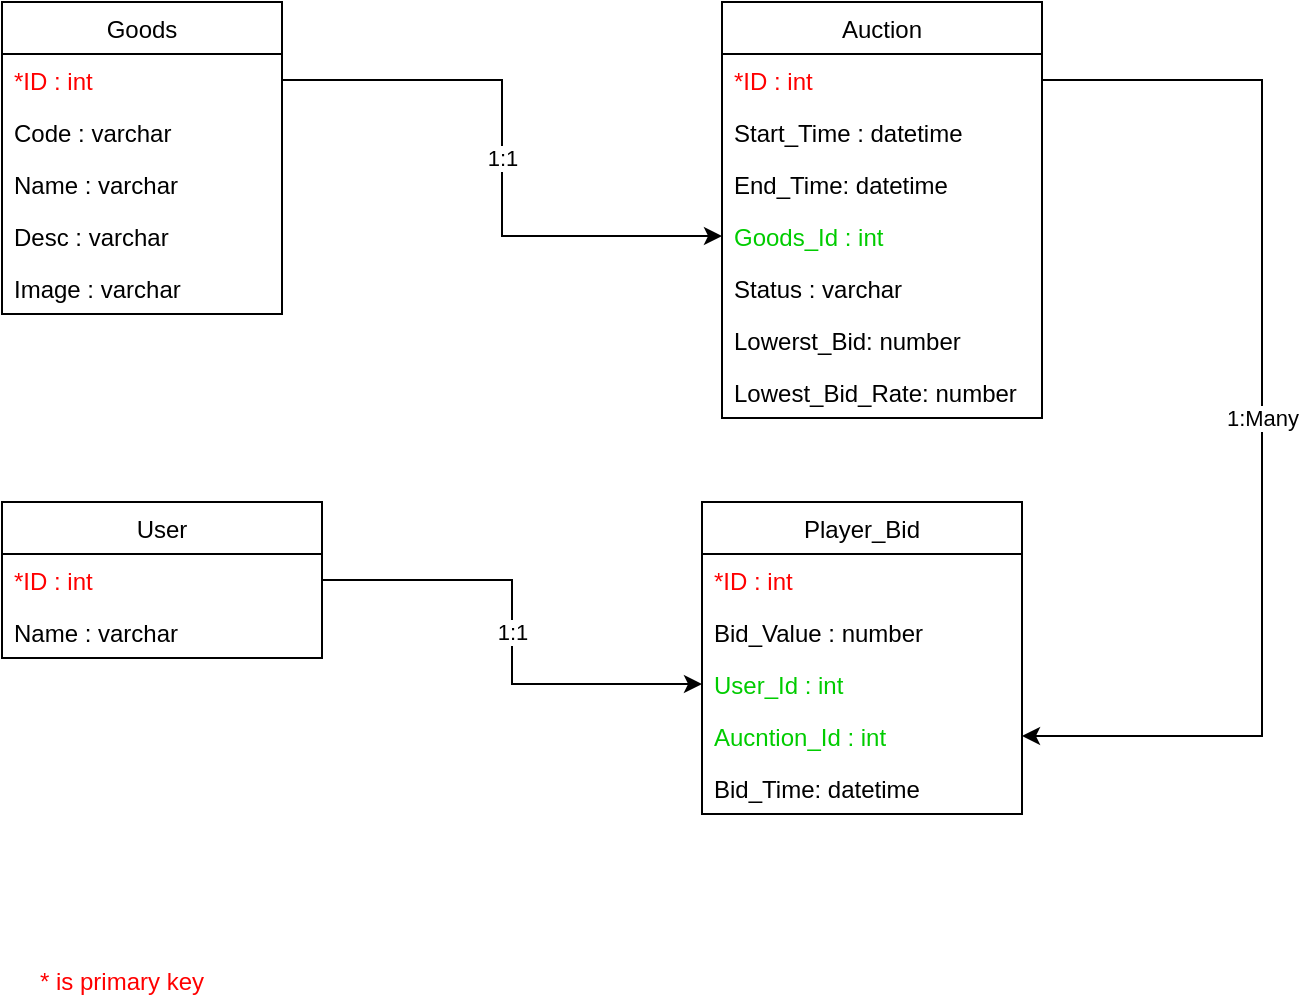 <mxfile version="13.6.5" type="github" pages="6">
  <diagram id="C5RBs43oDa-KdzZeNtuy" name="DB_DESIGN">
    <mxGraphModel dx="782" dy="478" grid="1" gridSize="10" guides="1" tooltips="1" connect="1" arrows="1" fold="1" page="1" pageScale="1" pageWidth="827" pageHeight="1169" math="0" shadow="0">
      <root>
        <mxCell id="WIyWlLk6GJQsqaUBKTNV-0" />
        <mxCell id="WIyWlLk6GJQsqaUBKTNV-1" parent="WIyWlLk6GJQsqaUBKTNV-0" />
        <mxCell id="klmerCUItKwA0fcdnIP1-17" value="1:1" style="rounded=0;orthogonalLoop=1;jettySize=auto;html=1;exitX=1;exitY=0.5;exitDx=0;exitDy=0;edgeStyle=orthogonalEdgeStyle;" parent="WIyWlLk6GJQsqaUBKTNV-1" source="klmerCUItKwA0fcdnIP1-1" target="klmerCUItKwA0fcdnIP1-12" edge="1">
          <mxGeometry relative="1" as="geometry" />
        </mxCell>
        <mxCell id="klmerCUItKwA0fcdnIP1-29" value="1:Many" style="edgeStyle=orthogonalEdgeStyle;rounded=0;orthogonalLoop=1;jettySize=auto;html=1;exitX=1;exitY=0.5;exitDx=0;exitDy=0;" parent="WIyWlLk6GJQsqaUBKTNV-1" source="klmerCUItKwA0fcdnIP1-9" target="klmerCUItKwA0fcdnIP1-25" edge="1">
          <mxGeometry relative="1" as="geometry">
            <Array as="points">
              <mxPoint x="710" y="79" />
              <mxPoint x="710" y="407" />
            </Array>
          </mxGeometry>
        </mxCell>
        <mxCell id="klmerCUItKwA0fcdnIP1-36" value="1:1" style="edgeStyle=orthogonalEdgeStyle;rounded=0;orthogonalLoop=1;jettySize=auto;html=1;exitX=1;exitY=0.5;exitDx=0;exitDy=0;entryX=0;entryY=0.5;entryDx=0;entryDy=0;" parent="WIyWlLk6GJQsqaUBKTNV-1" source="klmerCUItKwA0fcdnIP1-31" target="klmerCUItKwA0fcdnIP1-24" edge="1">
          <mxGeometry relative="1" as="geometry" />
        </mxCell>
        <mxCell id="klmerCUItKwA0fcdnIP1-0" value="Goods" style="swimlane;fontStyle=0;childLayout=stackLayout;horizontal=1;startSize=26;fillColor=none;horizontalStack=0;resizeParent=1;resizeParentMax=0;resizeLast=0;collapsible=1;marginBottom=0;" parent="WIyWlLk6GJQsqaUBKTNV-1" vertex="1">
          <mxGeometry x="80" y="40" width="140" height="156" as="geometry" />
        </mxCell>
        <mxCell id="klmerCUItKwA0fcdnIP1-1" value="*ID : int" style="text;strokeColor=none;fillColor=none;align=left;verticalAlign=top;spacingLeft=4;spacingRight=4;overflow=hidden;rotatable=0;points=[[0,0.5],[1,0.5]];portConstraint=eastwest;fontColor=#FF0000;" parent="klmerCUItKwA0fcdnIP1-0" vertex="1">
          <mxGeometry y="26" width="140" height="26" as="geometry" />
        </mxCell>
        <mxCell id="klmerCUItKwA0fcdnIP1-2" value="Code : varchar" style="text;strokeColor=none;fillColor=none;align=left;verticalAlign=top;spacingLeft=4;spacingRight=4;overflow=hidden;rotatable=0;points=[[0,0.5],[1,0.5]];portConstraint=eastwest;" parent="klmerCUItKwA0fcdnIP1-0" vertex="1">
          <mxGeometry y="52" width="140" height="26" as="geometry" />
        </mxCell>
        <mxCell id="klmerCUItKwA0fcdnIP1-3" value="Name : varchar" style="text;strokeColor=none;fillColor=none;align=left;verticalAlign=top;spacingLeft=4;spacingRight=4;overflow=hidden;rotatable=0;points=[[0,0.5],[1,0.5]];portConstraint=eastwest;" parent="klmerCUItKwA0fcdnIP1-0" vertex="1">
          <mxGeometry y="78" width="140" height="26" as="geometry" />
        </mxCell>
        <mxCell id="klmerCUItKwA0fcdnIP1-4" value="Desc : varchar" style="text;strokeColor=none;fillColor=none;align=left;verticalAlign=top;spacingLeft=4;spacingRight=4;overflow=hidden;rotatable=0;points=[[0,0.5],[1,0.5]];portConstraint=eastwest;" parent="klmerCUItKwA0fcdnIP1-0" vertex="1">
          <mxGeometry y="104" width="140" height="26" as="geometry" />
        </mxCell>
        <mxCell id="yHbcn2vn_1sII7F7Ms_P-0" value="Image : varchar" style="text;strokeColor=none;fillColor=none;align=left;verticalAlign=top;spacingLeft=4;spacingRight=4;overflow=hidden;rotatable=0;points=[[0,0.5],[1,0.5]];portConstraint=eastwest;" parent="klmerCUItKwA0fcdnIP1-0" vertex="1">
          <mxGeometry y="130" width="140" height="26" as="geometry" />
        </mxCell>
        <mxCell id="klmerCUItKwA0fcdnIP1-8" value="Auction" style="swimlane;fontStyle=0;childLayout=stackLayout;horizontal=1;startSize=26;fillColor=none;horizontalStack=0;resizeParent=1;resizeParentMax=0;resizeLast=0;collapsible=1;marginBottom=0;" parent="WIyWlLk6GJQsqaUBKTNV-1" vertex="1">
          <mxGeometry x="440" y="40" width="160" height="208" as="geometry" />
        </mxCell>
        <mxCell id="klmerCUItKwA0fcdnIP1-9" value="*ID : int" style="text;strokeColor=none;fillColor=none;align=left;verticalAlign=top;spacingLeft=4;spacingRight=4;overflow=hidden;rotatable=0;points=[[0,0.5],[1,0.5]];portConstraint=eastwest;fontColor=#FF0000;" parent="klmerCUItKwA0fcdnIP1-8" vertex="1">
          <mxGeometry y="26" width="160" height="26" as="geometry" />
        </mxCell>
        <mxCell id="klmerCUItKwA0fcdnIP1-10" value="Start_Time : datetime" style="text;strokeColor=none;fillColor=none;align=left;verticalAlign=top;spacingLeft=4;spacingRight=4;overflow=hidden;rotatable=0;points=[[0,0.5],[1,0.5]];portConstraint=eastwest;" parent="klmerCUItKwA0fcdnIP1-8" vertex="1">
          <mxGeometry y="52" width="160" height="26" as="geometry" />
        </mxCell>
        <mxCell id="klmerCUItKwA0fcdnIP1-11" value="End_Time: datetime" style="text;strokeColor=none;fillColor=none;align=left;verticalAlign=top;spacingLeft=4;spacingRight=4;overflow=hidden;rotatable=0;points=[[0,0.5],[1,0.5]];portConstraint=eastwest;" parent="klmerCUItKwA0fcdnIP1-8" vertex="1">
          <mxGeometry y="78" width="160" height="26" as="geometry" />
        </mxCell>
        <mxCell id="klmerCUItKwA0fcdnIP1-12" value="Goods_Id : int" style="text;strokeColor=none;fillColor=none;align=left;verticalAlign=top;spacingLeft=4;spacingRight=4;overflow=hidden;rotatable=0;points=[[0,0.5],[1,0.5]];portConstraint=eastwest;fontColor=#00CC00;" parent="klmerCUItKwA0fcdnIP1-8" vertex="1">
          <mxGeometry y="104" width="160" height="26" as="geometry" />
        </mxCell>
        <mxCell id="klmerCUItKwA0fcdnIP1-18" value="Status : varchar" style="text;strokeColor=none;fillColor=none;align=left;verticalAlign=top;spacingLeft=4;spacingRight=4;overflow=hidden;rotatable=0;points=[[0,0.5],[1,0.5]];portConstraint=eastwest;" parent="klmerCUItKwA0fcdnIP1-8" vertex="1">
          <mxGeometry y="130" width="160" height="26" as="geometry" />
        </mxCell>
        <mxCell id="klmerCUItKwA0fcdnIP1-19" value="Lowerst_Bid: number" style="text;strokeColor=none;fillColor=none;align=left;verticalAlign=top;spacingLeft=4;spacingRight=4;overflow=hidden;rotatable=0;points=[[0,0.5],[1,0.5]];portConstraint=eastwest;" parent="klmerCUItKwA0fcdnIP1-8" vertex="1">
          <mxGeometry y="156" width="160" height="26" as="geometry" />
        </mxCell>
        <mxCell id="klmerCUItKwA0fcdnIP1-20" value="Lowest_Bid_Rate: number" style="text;strokeColor=none;fillColor=none;align=left;verticalAlign=top;spacingLeft=4;spacingRight=4;overflow=hidden;rotatable=0;points=[[0,0.5],[1,0.5]];portConstraint=eastwest;" parent="klmerCUItKwA0fcdnIP1-8" vertex="1">
          <mxGeometry y="182" width="160" height="26" as="geometry" />
        </mxCell>
        <mxCell id="klmerCUItKwA0fcdnIP1-21" value="Player_Bid" style="swimlane;fontStyle=0;childLayout=stackLayout;horizontal=1;startSize=26;fillColor=none;horizontalStack=0;resizeParent=1;resizeParentMax=0;resizeLast=0;collapsible=1;marginBottom=0;" parent="WIyWlLk6GJQsqaUBKTNV-1" vertex="1">
          <mxGeometry x="430" y="290" width="160" height="156" as="geometry" />
        </mxCell>
        <mxCell id="klmerCUItKwA0fcdnIP1-22" value="*ID : int" style="text;strokeColor=none;fillColor=none;align=left;verticalAlign=top;spacingLeft=4;spacingRight=4;overflow=hidden;rotatable=0;points=[[0,0.5],[1,0.5]];portConstraint=eastwest;fontColor=#FF0000;" parent="klmerCUItKwA0fcdnIP1-21" vertex="1">
          <mxGeometry y="26" width="160" height="26" as="geometry" />
        </mxCell>
        <mxCell id="klmerCUItKwA0fcdnIP1-23" value="Bid_Value : number" style="text;strokeColor=none;fillColor=none;align=left;verticalAlign=top;spacingLeft=4;spacingRight=4;overflow=hidden;rotatable=0;points=[[0,0.5],[1,0.5]];portConstraint=eastwest;" parent="klmerCUItKwA0fcdnIP1-21" vertex="1">
          <mxGeometry y="52" width="160" height="26" as="geometry" />
        </mxCell>
        <mxCell id="klmerCUItKwA0fcdnIP1-24" value="User_Id : int" style="text;strokeColor=none;fillColor=none;align=left;verticalAlign=top;spacingLeft=4;spacingRight=4;overflow=hidden;rotatable=0;points=[[0,0.5],[1,0.5]];portConstraint=eastwest;fontColor=#00CC00;" parent="klmerCUItKwA0fcdnIP1-21" vertex="1">
          <mxGeometry y="78" width="160" height="26" as="geometry" />
        </mxCell>
        <mxCell id="klmerCUItKwA0fcdnIP1-25" value="Aucntion_Id : int" style="text;strokeColor=none;fillColor=none;align=left;verticalAlign=top;spacingLeft=4;spacingRight=4;overflow=hidden;rotatable=0;points=[[0,0.5],[1,0.5]];portConstraint=eastwest;fontColor=#00CC00;" parent="klmerCUItKwA0fcdnIP1-21" vertex="1">
          <mxGeometry y="104" width="160" height="26" as="geometry" />
        </mxCell>
        <mxCell id="klmerCUItKwA0fcdnIP1-26" value="Bid_Time: datetime" style="text;strokeColor=none;fillColor=none;align=left;verticalAlign=top;spacingLeft=4;spacingRight=4;overflow=hidden;rotatable=0;points=[[0,0.5],[1,0.5]];portConstraint=eastwest;" parent="klmerCUItKwA0fcdnIP1-21" vertex="1">
          <mxGeometry y="130" width="160" height="26" as="geometry" />
        </mxCell>
        <mxCell id="klmerCUItKwA0fcdnIP1-30" value="User" style="swimlane;fontStyle=0;childLayout=stackLayout;horizontal=1;startSize=26;fillColor=none;horizontalStack=0;resizeParent=1;resizeParentMax=0;resizeLast=0;collapsible=1;marginBottom=0;" parent="WIyWlLk6GJQsqaUBKTNV-1" vertex="1">
          <mxGeometry x="80" y="290" width="160" height="78" as="geometry" />
        </mxCell>
        <mxCell id="klmerCUItKwA0fcdnIP1-31" value="*ID : int" style="text;strokeColor=none;fillColor=none;align=left;verticalAlign=top;spacingLeft=4;spacingRight=4;overflow=hidden;rotatable=0;points=[[0,0.5],[1,0.5]];portConstraint=eastwest;fontColor=#FF0000;" parent="klmerCUItKwA0fcdnIP1-30" vertex="1">
          <mxGeometry y="26" width="160" height="26" as="geometry" />
        </mxCell>
        <mxCell id="klmerCUItKwA0fcdnIP1-32" value="Name : varchar" style="text;strokeColor=none;fillColor=none;align=left;verticalAlign=top;spacingLeft=4;spacingRight=4;overflow=hidden;rotatable=0;points=[[0,0.5],[1,0.5]];portConstraint=eastwest;" parent="klmerCUItKwA0fcdnIP1-30" vertex="1">
          <mxGeometry y="52" width="160" height="26" as="geometry" />
        </mxCell>
        <mxCell id="0mwT8e_YFJbKzW__6ryf-1" value="* is primary key" style="text;html=1;align=center;verticalAlign=middle;whiteSpace=wrap;rounded=0;fontColor=#FF0000;" parent="WIyWlLk6GJQsqaUBKTNV-1" vertex="1">
          <mxGeometry x="90" y="520" width="100" height="20" as="geometry" />
        </mxCell>
      </root>
    </mxGraphModel>
  </diagram>
  <diagram id="kLHU0KZEsfXwMFLjSYBx" name="Class_Definition">
    
    <mxGraphModel dx="1038" dy="580" grid="1" gridSize="10" guides="1" tooltips="1" connect="1" arrows="1" fold="1" page="1" pageScale="1" pageWidth="827" pageHeight="1169" math="0" shadow="0">
      
      <root>
        
        <mxCell id="MElQOvYxI6ku7MPd9Wke-0" />
        
        <mxCell id="MElQOvYxI6ku7MPd9Wke-1" parent="MElQOvYxI6ku7MPd9Wke-0" />
        
        <mxCell id="oSJbbBMrBYfOpdTM90HA-0" style="edgeStyle=orthogonalEdgeStyle;rounded=0;orthogonalLoop=1;jettySize=auto;html=1;exitX=0.5;exitY=0;exitDx=0;exitDy=0;entryX=0.666;entryY=-0.038;entryDx=0;entryDy=0;entryPerimeter=0;" edge="1" parent="MElQOvYxI6ku7MPd9Wke-1" source="8fNJ6PqkXvnOYLebBh8P-0" target="8fNJ6PqkXvnOYLebBh8P-0">
          
          <mxGeometry relative="1" as="geometry" />
          
        </mxCell>
        
        <mxCell id="8fNJ6PqkXvnOYLebBh8P-0" value="Goods" style="swimlane;fontStyle=0;childLayout=stackLayout;horizontal=1;startSize=26;fillColor=none;horizontalStack=0;resizeParent=1;resizeParentMax=0;resizeLast=0;collapsible=1;marginBottom=0;" vertex="1" parent="MElQOvYxI6ku7MPd9Wke-1">
          
          <mxGeometry x="600" y="40" width="140" height="130" as="geometry" />
          
        </mxCell>
        
        <mxCell id="8fNJ6PqkXvnOYLebBh8P-1" value="ID : int" style="text;strokeColor=none;fillColor=none;align=left;verticalAlign=top;spacingLeft=4;spacingRight=4;overflow=hidden;rotatable=0;points=[[0,0.5],[1,0.5]];portConstraint=eastwest;" vertex="1" parent="8fNJ6PqkXvnOYLebBh8P-0">
          
          <mxGeometry y="26" width="140" height="26" as="geometry" />
          
        </mxCell>
        
        <mxCell id="8fNJ6PqkXvnOYLebBh8P-2" value="Code : String" style="text;strokeColor=none;fillColor=none;align=left;verticalAlign=top;spacingLeft=4;spacingRight=4;overflow=hidden;rotatable=0;points=[[0,0.5],[1,0.5]];portConstraint=eastwest;" vertex="1" parent="8fNJ6PqkXvnOYLebBh8P-0">
          
          <mxGeometry y="52" width="140" height="26" as="geometry" />
          
        </mxCell>
        
        <mxCell id="8fNJ6PqkXvnOYLebBh8P-3" value="Name : String" style="text;strokeColor=none;fillColor=none;align=left;verticalAlign=top;spacingLeft=4;spacingRight=4;overflow=hidden;rotatable=0;points=[[0,0.5],[1,0.5]];portConstraint=eastwest;" vertex="1" parent="8fNJ6PqkXvnOYLebBh8P-0">
          
          <mxGeometry y="78" width="140" height="26" as="geometry" />
          
        </mxCell>
        
        <mxCell id="8fNJ6PqkXvnOYLebBh8P-4" value="Desc : String" style="text;strokeColor=none;fillColor=none;align=left;verticalAlign=top;spacingLeft=4;spacingRight=4;overflow=hidden;rotatable=0;points=[[0,0.5],[1,0.5]];portConstraint=eastwest;" vertex="1" parent="8fNJ6PqkXvnOYLebBh8P-0">
          
          <mxGeometry y="104" width="140" height="26" as="geometry" />
          
        </mxCell>
        
        <mxCell id="8fNJ6PqkXvnOYLebBh8P-5" value="Auction" style="swimlane;fontStyle=0;childLayout=stackLayout;horizontal=1;startSize=26;fillColor=none;horizontalStack=0;resizeParent=1;resizeParentMax=0;resizeLast=0;collapsible=1;marginBottom=0;" vertex="1" parent="MElQOvYxI6ku7MPd9Wke-1">
          
          <mxGeometry x="600" y="200" width="160" height="210" as="geometry" />
          
        </mxCell>
        
        <mxCell id="8fNJ6PqkXvnOYLebBh8P-6" value="ID : int" style="text;strokeColor=none;fillColor=none;align=left;verticalAlign=top;spacingLeft=4;spacingRight=4;overflow=hidden;rotatable=0;points=[[0,0.5],[1,0.5]];portConstraint=eastwest;" vertex="1" parent="8fNJ6PqkXvnOYLebBh8P-5">
          
          <mxGeometry y="26" width="160" height="26" as="geometry" />
          
        </mxCell>
        
        <mxCell id="8fNJ6PqkXvnOYLebBh8P-7" value="StartTime : Date" style="text;strokeColor=none;fillColor=none;align=left;verticalAlign=top;spacingLeft=4;spacingRight=4;overflow=hidden;rotatable=0;points=[[0,0.5],[1,0.5]];portConstraint=eastwest;" vertex="1" parent="8fNJ6PqkXvnOYLebBh8P-5">
          
          <mxGeometry y="52" width="160" height="28" as="geometry" />
          
        </mxCell>
        
        <mxCell id="8fNJ6PqkXvnOYLebBh8P-8" value="EndTime: Date" style="text;strokeColor=none;fillColor=none;align=left;verticalAlign=top;spacingLeft=4;spacingRight=4;overflow=hidden;rotatable=0;points=[[0,0.5],[1,0.5]];portConstraint=eastwest;" vertex="1" parent="8fNJ6PqkXvnOYLebBh8P-5">
          
          <mxGeometry y="80" width="160" height="26" as="geometry" />
          
        </mxCell>
        
        <mxCell id="8fNJ6PqkXvnOYLebBh8P-9" value="GoodsId : int" style="text;strokeColor=none;fillColor=none;align=left;verticalAlign=top;spacingLeft=4;spacingRight=4;overflow=hidden;rotatable=0;points=[[0,0.5],[1,0.5]];portConstraint=eastwest;" vertex="1" parent="8fNJ6PqkXvnOYLebBh8P-5">
          
          <mxGeometry y="106" width="160" height="26" as="geometry" />
          
        </mxCell>
        
        <mxCell id="8fNJ6PqkXvnOYLebBh8P-10" value="Status : String" style="text;strokeColor=none;fillColor=none;align=left;verticalAlign=top;spacingLeft=4;spacingRight=4;overflow=hidden;rotatable=0;points=[[0,0.5],[1,0.5]];portConstraint=eastwest;" vertex="1" parent="8fNJ6PqkXvnOYLebBh8P-5">
          
          <mxGeometry y="132" width="160" height="26" as="geometry" />
          
        </mxCell>
        
        <mxCell id="8fNJ6PqkXvnOYLebBh8P-11" value="LowestBit: BigDecimal" style="text;strokeColor=none;fillColor=none;align=left;verticalAlign=top;spacingLeft=4;spacingRight=4;overflow=hidden;rotatable=0;points=[[0,0.5],[1,0.5]];portConstraint=eastwest;" vertex="1" parent="8fNJ6PqkXvnOYLebBh8P-5">
          
          <mxGeometry y="158" width="160" height="26" as="geometry" />
          
        </mxCell>
        
        <mxCell id="8fNJ6PqkXvnOYLebBh8P-12" value="LowestBitRate: BigDecimal" style="text;strokeColor=none;fillColor=none;align=left;verticalAlign=top;spacingLeft=4;spacingRight=4;overflow=hidden;rotatable=0;points=[[0,0.5],[1,0.5]];portConstraint=eastwest;" vertex="1" parent="8fNJ6PqkXvnOYLebBh8P-5">
          
          <mxGeometry y="184" width="160" height="26" as="geometry" />
          
        </mxCell>
        
        <mxCell id="oSJbbBMrBYfOpdTM90HA-2" style="edgeStyle=orthogonalEdgeStyle;rounded=0;orthogonalLoop=1;jettySize=auto;html=1;exitX=1;exitY=0.5;exitDx=0;exitDy=0;entryX=0;entryY=0.5;entryDx=0;entryDy=0;" edge="1" parent="MElQOvYxI6ku7MPd9Wke-1" source="C63-UEp8lDTE3bO_D5SY-1" target="8fNJ6PqkXvnOYLebBh8P-1">
          
          <mxGeometry relative="1" as="geometry">
            
            <Array as="points">
              
              <mxPoint x="455" y="169" />
              
              <mxPoint x="455" y="79" />
              
            </Array>
            
          </mxGeometry>
          
        </mxCell>
        
        <mxCell id="dF_L5vLX6th-ETsoHAqs-0" style="edgeStyle=orthogonalEdgeStyle;rounded=0;orthogonalLoop=1;jettySize=auto;html=1;exitX=1;exitY=0.5;exitDx=0;exitDy=0;entryX=0.003;entryY=0.071;entryDx=0;entryDy=0;entryPerimeter=0;fontColor=#00CC00;" edge="1" parent="MElQOvYxI6ku7MPd9Wke-1" source="C63-UEp8lDTE3bO_D5SY-2" target="8fNJ6PqkXvnOYLebBh8P-5">
          
          <mxGeometry relative="1" as="geometry">
            
            <Array as="points">
              
              <mxPoint x="480" y="196" />
              
              <mxPoint x="480" y="240" />
              
              <mxPoint x="601" y="240" />
              
            </Array>
            
          </mxGeometry>
          
        </mxCell>
        
        <mxCell id="Pw0H057LLdoqqoUY5xhJ-0" value="PlayerBetRequest" style="swimlane;fontStyle=0;childLayout=stackLayout;horizontal=1;startSize=26;fillColor=none;horizontalStack=0;resizeParent=1;resizeParentMax=0;resizeLast=0;collapsible=1;marginBottom=0;" vertex="1" parent="MElQOvYxI6ku7MPd9Wke-1">
          
          <mxGeometry x="70" y="250" width="240" height="104" as="geometry" />
          
        </mxCell>
        
        <mxCell id="Pw0H057LLdoqqoUY5xhJ-1" value="Goods" style="text;strokeColor=none;fillColor=none;align=left;verticalAlign=top;spacingLeft=4;spacingRight=4;overflow=hidden;rotatable=0;points=[[0,0.5],[1,0.5]];portConstraint=eastwest;" vertex="1" parent="Pw0H057LLdoqqoUY5xhJ-0">
          
          <mxGeometry y="26" width="240" height="26" as="geometry" />
          
        </mxCell>
        
        <mxCell id="Pw0H057LLdoqqoUY5xhJ-2" value="Aucntion" style="text;strokeColor=none;fillColor=none;align=left;verticalAlign=top;spacingLeft=4;spacingRight=4;overflow=hidden;rotatable=0;points=[[0,0.5],[1,0.5]];portConstraint=eastwest;" vertex="1" parent="Pw0H057LLdoqqoUY5xhJ-0">
          
          <mxGeometry y="52" width="240" height="26" as="geometry" />
          
        </mxCell>
        
        <mxCell id="RQVwUA4U_4PH-tZFBo40-22" value="PlayerBid" style="text;strokeColor=none;fillColor=none;align=left;verticalAlign=top;spacingLeft=4;spacingRight=4;overflow=hidden;rotatable=0;points=[[0,0.5],[1,0.5]];portConstraint=eastwest;" vertex="1" parent="Pw0H057LLdoqqoUY5xhJ-0">
          
          <mxGeometry y="78" width="240" height="26" as="geometry" />
          
        </mxCell>
        
        <mxCell id="C63-UEp8lDTE3bO_D5SY-0" value="AuctionInformationResponse" style="swimlane;fontStyle=0;childLayout=stackLayout;horizontal=1;startSize=26;fillColor=none;horizontalStack=0;resizeParent=1;resizeParentMax=0;resizeLast=0;collapsible=1;marginBottom=0;" vertex="1" parent="MElQOvYxI6ku7MPd9Wke-1">
          
          <mxGeometry x="70" y="130" width="240" height="80" as="geometry" />
          
        </mxCell>
        
        <mxCell id="C63-UEp8lDTE3bO_D5SY-1" value="Goods" style="text;strokeColor=none;fillColor=none;align=left;verticalAlign=top;spacingLeft=4;spacingRight=4;overflow=hidden;rotatable=0;points=[[0,0.5],[1,0.5]];portConstraint=eastwest;" vertex="1" parent="C63-UEp8lDTE3bO_D5SY-0">
          
          <mxGeometry y="26" width="240" height="26" as="geometry" />
          
        </mxCell>
        
        <mxCell id="C63-UEp8lDTE3bO_D5SY-2" value="Aucntion" style="text;strokeColor=none;fillColor=none;align=left;verticalAlign=top;spacingLeft=4;spacingRight=4;overflow=hidden;rotatable=0;points=[[0,0.5],[1,0.5]];portConstraint=eastwest;" vertex="1" parent="C63-UEp8lDTE3bO_D5SY-0">
          
          <mxGeometry y="52" width="240" height="28" as="geometry" />
          
        </mxCell>
        
        <mxCell id="RQVwUA4U_4PH-tZFBo40-0" value="ResponseCommon" style="swimlane;fontStyle=0;childLayout=stackLayout;horizontal=1;startSize=26;fillColor=none;horizontalStack=0;resizeParent=1;resizeParentMax=0;resizeLast=0;collapsible=1;marginBottom=0;" vertex="1" parent="MElQOvYxI6ku7MPd9Wke-1">
          
          <mxGeometry x="70" y="10" width="240" height="78" as="geometry" />
          
        </mxCell>
        
        <mxCell id="RQVwUA4U_4PH-tZFBo40-1" value="ResponseCode : String" style="text;strokeColor=none;fillColor=none;align=left;verticalAlign=top;spacingLeft=4;spacingRight=4;overflow=hidden;rotatable=0;points=[[0,0.5],[1,0.5]];portConstraint=eastwest;" vertex="1" parent="RQVwUA4U_4PH-tZFBo40-0">
          
          <mxGeometry y="26" width="240" height="26" as="geometry" />
          
        </mxCell>
        
        <mxCell id="RQVwUA4U_4PH-tZFBo40-2" value="ResponseMsg : String" style="text;strokeColor=none;fillColor=none;align=left;verticalAlign=top;spacingLeft=4;spacingRight=4;overflow=hidden;rotatable=0;points=[[0,0.5],[1,0.5]];portConstraint=eastwest;" vertex="1" parent="RQVwUA4U_4PH-tZFBo40-0">
          
          <mxGeometry y="52" width="240" height="26" as="geometry" />
          
        </mxCell>
        
        <mxCell id="RQVwUA4U_4PH-tZFBo40-16" style="edgeStyle=orthogonalEdgeStyle;rounded=0;orthogonalLoop=1;jettySize=auto;html=1;exitX=0;exitY=0.5;exitDx=0;exitDy=0;fontColor=#00CC00;entryX=0;entryY=0.5;entryDx=0;entryDy=0;" edge="1" parent="MElQOvYxI6ku7MPd9Wke-1" source="Pw0H057LLdoqqoUY5xhJ-1" target="RQVwUA4U_4PH-tZFBo40-1">
          
          <mxGeometry relative="1" as="geometry">
            
            <mxPoint x="20" y="40" as="targetPoint" />
            
            <Array as="points">
              
              <mxPoint x="20" y="289" />
              
              <mxPoint x="20" y="49" />
              
            </Array>
            
          </mxGeometry>
          
        </mxCell>
        
        <mxCell id="RQVwUA4U_4PH-tZFBo40-20" value="extend" style="edgeLabel;html=1;align=center;verticalAlign=middle;resizable=0;points=[];fontColor=#000000;" vertex="1" connectable="0" parent="RQVwUA4U_4PH-tZFBo40-16">
          
          <mxGeometry x="0.068" y="1" relative="1" as="geometry">
            
            <mxPoint as="offset" />
            
          </mxGeometry>
          
        </mxCell>
        
        <mxCell id="RQVwUA4U_4PH-tZFBo40-19" value="extend" style="edgeStyle=orthogonalEdgeStyle;rounded=0;orthogonalLoop=1;jettySize=auto;html=1;entryX=-0.007;entryY=0.008;entryDx=0;entryDy=0;entryPerimeter=0;" edge="1" parent="MElQOvYxI6ku7MPd9Wke-1" source="C63-UEp8lDTE3bO_D5SY-1" target="RQVwUA4U_4PH-tZFBo40-2">
          
          <mxGeometry relative="1" as="geometry">
            
            <mxPoint x="90" y="220" as="sourcePoint" />
            
            <Array as="points">
              
              <mxPoint x="50" y="169" />
              
              <mxPoint x="50" y="62" />
              
            </Array>
            
          </mxGeometry>
          
        </mxCell>
        
        <mxCell id="8fNJ6PqkXvnOYLebBh8P-21" value="User" style="swimlane;fontStyle=0;childLayout=stackLayout;horizontal=1;startSize=26;fillColor=none;horizontalStack=0;resizeParent=1;resizeParentMax=0;resizeLast=0;collapsible=1;marginBottom=0;" vertex="1" parent="MElQOvYxI6ku7MPd9Wke-1">
          
          <mxGeometry x="600" y="440" width="160" height="78" as="geometry" />
          
        </mxCell>
        
        <mxCell id="8fNJ6PqkXvnOYLebBh8P-22" value="ID : int" style="text;strokeColor=none;fillColor=none;align=left;verticalAlign=top;spacingLeft=4;spacingRight=4;overflow=hidden;rotatable=0;points=[[0,0.5],[1,0.5]];portConstraint=eastwest;" vertex="1" parent="8fNJ6PqkXvnOYLebBh8P-21">
          
          <mxGeometry y="26" width="160" height="26" as="geometry" />
          
        </mxCell>
        
        <mxCell id="8fNJ6PqkXvnOYLebBh8P-23" value="Name : String" style="text;strokeColor=none;fillColor=none;align=left;verticalAlign=top;spacingLeft=4;spacingRight=4;overflow=hidden;rotatable=0;points=[[0,0.5],[1,0.5]];portConstraint=eastwest;" vertex="1" parent="8fNJ6PqkXvnOYLebBh8P-21">
          
          <mxGeometry y="52" width="160" height="26" as="geometry" />
          
        </mxCell>
        
        <mxCell id="8fNJ6PqkXvnOYLebBh8P-14" value="PlayerBid" style="swimlane;fontStyle=0;childLayout=stackLayout;horizontal=1;startSize=26;fillColor=none;horizontalStack=0;resizeParent=1;resizeParentMax=0;resizeLast=0;collapsible=1;marginBottom=0;" vertex="1" parent="MElQOvYxI6ku7MPd9Wke-1">
          
          <mxGeometry x="600" y="560" width="160" height="156" as="geometry" />
          
        </mxCell>
        
        <mxCell id="8fNJ6PqkXvnOYLebBh8P-15" value="ID : int" style="text;strokeColor=none;fillColor=none;align=left;verticalAlign=top;spacingLeft=4;spacingRight=4;overflow=hidden;rotatable=0;points=[[0,0.5],[1,0.5]];portConstraint=eastwest;" vertex="1" parent="8fNJ6PqkXvnOYLebBh8P-14">
          
          <mxGeometry y="26" width="160" height="26" as="geometry" />
          
        </mxCell>
        
        <mxCell id="8fNJ6PqkXvnOYLebBh8P-16" value="BidValue : BigDecimal" style="text;strokeColor=none;fillColor=none;align=left;verticalAlign=top;spacingLeft=4;spacingRight=4;overflow=hidden;rotatable=0;points=[[0,0.5],[1,0.5]];portConstraint=eastwest;" vertex="1" parent="8fNJ6PqkXvnOYLebBh8P-14">
          
          <mxGeometry y="52" width="160" height="26" as="geometry" />
          
        </mxCell>
        
        <mxCell id="8fNJ6PqkXvnOYLebBh8P-17" value="UserId : int" style="text;strokeColor=none;fillColor=none;align=left;verticalAlign=top;spacingLeft=4;spacingRight=4;overflow=hidden;rotatable=0;points=[[0,0.5],[1,0.5]];portConstraint=eastwest;" vertex="1" parent="8fNJ6PqkXvnOYLebBh8P-14">
          
          <mxGeometry y="78" width="160" height="26" as="geometry" />
          
        </mxCell>
        
        <mxCell id="8fNJ6PqkXvnOYLebBh8P-18" value="AucntionId : int" style="text;strokeColor=none;fillColor=none;align=left;verticalAlign=top;spacingLeft=4;spacingRight=4;overflow=hidden;rotatable=0;points=[[0,0.5],[1,0.5]];portConstraint=eastwest;" vertex="1" parent="8fNJ6PqkXvnOYLebBh8P-14">
          
          <mxGeometry y="104" width="160" height="26" as="geometry" />
          
        </mxCell>
        
        <mxCell id="8fNJ6PqkXvnOYLebBh8P-19" value="BidTime: Date" style="text;strokeColor=none;fillColor=none;align=left;verticalAlign=top;spacingLeft=4;spacingRight=4;overflow=hidden;rotatable=0;points=[[0,0.5],[1,0.5]];portConstraint=eastwest;" vertex="1" parent="8fNJ6PqkXvnOYLebBh8P-14">
          
          <mxGeometry y="130" width="160" height="26" as="geometry" />
          
        </mxCell>
        
        <mxCell id="RQVwUA4U_4PH-tZFBo40-23" style="edgeStyle=orthogonalEdgeStyle;rounded=0;orthogonalLoop=1;jettySize=auto;html=1;exitX=1;exitY=0.5;exitDx=0;exitDy=0;entryX=0;entryY=0.5;entryDx=0;entryDy=0;fontColor=#000000;" edge="1" parent="MElQOvYxI6ku7MPd9Wke-1" source="Pw0H057LLdoqqoUY5xhJ-1" target="8fNJ6PqkXvnOYLebBh8P-1">
          
          <mxGeometry relative="1" as="geometry">
            
            <Array as="points">
              
              <mxPoint x="520" y="289" />
              
              <mxPoint x="520" y="79" />
              
            </Array>
            
          </mxGeometry>
          
        </mxCell>
        
        <mxCell id="RQVwUA4U_4PH-tZFBo40-24" style="edgeStyle=orthogonalEdgeStyle;rounded=0;orthogonalLoop=1;jettySize=auto;html=1;exitX=1;exitY=0.5;exitDx=0;exitDy=0;entryX=0;entryY=0.5;entryDx=0;entryDy=0;fontColor=#000000;" edge="1" parent="MElQOvYxI6ku7MPd9Wke-1" source="Pw0H057LLdoqqoUY5xhJ-2" target="8fNJ6PqkXvnOYLebBh8P-6">
          
          <mxGeometry relative="1" as="geometry" />
          
        </mxCell>
        
        <mxCell id="RQVwUA4U_4PH-tZFBo40-26" style="edgeStyle=orthogonalEdgeStyle;rounded=0;orthogonalLoop=1;jettySize=auto;html=1;exitX=1;exitY=0.5;exitDx=0;exitDy=0;fontColor=#000000;" edge="1" parent="MElQOvYxI6ku7MPd9Wke-1" source="RQVwUA4U_4PH-tZFBo40-22" target="8fNJ6PqkXvnOYLebBh8P-15">
          
          <mxGeometry relative="1" as="geometry">
            
            <Array as="points">
              
              <mxPoint x="390" y="341" />
              
              <mxPoint x="390" y="599" />
              
            </Array>
            
          </mxGeometry>
          
        </mxCell>
        
        <mxCell id="WDasSaC8gyD1R12OS-5U-0" value="AuctionResultResponse" style="swimlane;fontStyle=0;childLayout=stackLayout;horizontal=1;startSize=26;fillColor=none;horizontalStack=0;resizeParent=1;resizeParentMax=0;resizeLast=0;collapsible=1;marginBottom=0;" vertex="1" parent="MElQOvYxI6ku7MPd9Wke-1">
          
          <mxGeometry x="70" y="410" width="240" height="104" as="geometry" />
          
        </mxCell>
        
        <mxCell id="WDasSaC8gyD1R12OS-5U-1" value="Goods" style="text;strokeColor=none;fillColor=none;align=left;verticalAlign=top;spacingLeft=4;spacingRight=4;overflow=hidden;rotatable=0;points=[[0,0.5],[1,0.5]];portConstraint=eastwest;" vertex="1" parent="WDasSaC8gyD1R12OS-5U-0">
          
          <mxGeometry y="26" width="240" height="26" as="geometry" />
          
        </mxCell>
        
        <mxCell id="WDasSaC8gyD1R12OS-5U-2" value="Aucntion" style="text;strokeColor=none;fillColor=none;align=left;verticalAlign=top;spacingLeft=4;spacingRight=4;overflow=hidden;rotatable=0;points=[[0,0.5],[1,0.5]];portConstraint=eastwest;" vertex="1" parent="WDasSaC8gyD1R12OS-5U-0">
          
          <mxGeometry y="52" width="240" height="26" as="geometry" />
          
        </mxCell>
        
        <mxCell id="WDasSaC8gyD1R12OS-5U-3" value="PlayerBidAndUser : List" style="text;strokeColor=none;fillColor=none;align=left;verticalAlign=top;spacingLeft=4;spacingRight=4;overflow=hidden;rotatable=0;points=[[0,0.5],[1,0.5]];portConstraint=eastwest;" vertex="1" parent="WDasSaC8gyD1R12OS-5U-0">
          
          <mxGeometry y="78" width="240" height="26" as="geometry" />
          
        </mxCell>
        
        <mxCell id="WDasSaC8gyD1R12OS-5U-4" style="edgeStyle=orthogonalEdgeStyle;rounded=0;orthogonalLoop=1;jettySize=auto;html=1;exitX=0;exitY=0.5;exitDx=0;exitDy=0;entryX=0;entryY=0.5;entryDx=0;entryDy=0;fontColor=#000000;" edge="1" parent="MElQOvYxI6ku7MPd9Wke-1" source="WDasSaC8gyD1R12OS-5U-1" target="RQVwUA4U_4PH-tZFBo40-2">
          
          <mxGeometry relative="1" as="geometry">
            
            <Array as="points">
              
              <mxPoint x="40" y="449" />
              
              <mxPoint x="40" y="75" />
              
            </Array>
            
          </mxGeometry>
          
        </mxCell>
        
        <mxCell id="WDasSaC8gyD1R12OS-5U-6" value="extend" style="edgeLabel;html=1;align=center;verticalAlign=middle;resizable=0;points=[];fontColor=#000000;" vertex="1" connectable="0" parent="WDasSaC8gyD1R12OS-5U-4">
          
          <mxGeometry x="-0.583" y="-4" relative="1" as="geometry">
            
            <mxPoint x="-4" y="-4" as="offset" />
            
          </mxGeometry>
          
        </mxCell>
        
        <mxCell id="IE8hYNm2olKt4NXKerzm-0" value="PlayerBidAndUser" style="swimlane;fontStyle=0;childLayout=stackLayout;horizontal=1;startSize=26;fillColor=none;horizontalStack=0;resizeParent=1;resizeParentMax=0;resizeLast=0;collapsible=1;marginBottom=0;" vertex="1" parent="MElQOvYxI6ku7MPd9Wke-1">
          
          <mxGeometry x="70" y="560" width="240" height="78" as="geometry" />
          
        </mxCell>
        
        <mxCell id="IE8hYNm2olKt4NXKerzm-1" value="PlayerBid" style="text;strokeColor=none;fillColor=none;align=left;verticalAlign=top;spacingLeft=4;spacingRight=4;overflow=hidden;rotatable=0;points=[[0,0.5],[1,0.5]];portConstraint=eastwest;" vertex="1" parent="IE8hYNm2olKt4NXKerzm-0">
          
          <mxGeometry y="26" width="240" height="26" as="geometry" />
          
        </mxCell>
        
        <mxCell id="IE8hYNm2olKt4NXKerzm-2" value="User" style="text;strokeColor=none;fillColor=none;align=left;verticalAlign=top;spacingLeft=4;spacingRight=4;overflow=hidden;rotatable=0;points=[[0,0.5],[1,0.5]];portConstraint=eastwest;" vertex="1" parent="IE8hYNm2olKt4NXKerzm-0">
          
          <mxGeometry y="52" width="240" height="26" as="geometry" />
          
        </mxCell>
        
        <mxCell id="IE8hYNm2olKt4NXKerzm-4" style="edgeStyle=orthogonalEdgeStyle;rounded=0;orthogonalLoop=1;jettySize=auto;html=1;exitX=0;exitY=0.5;exitDx=0;exitDy=0;entryX=0;entryY=0.5;entryDx=0;entryDy=0;fontColor=#000000;" edge="1" parent="MElQOvYxI6ku7MPd9Wke-1" source="WDasSaC8gyD1R12OS-5U-3" target="IE8hYNm2olKt4NXKerzm-1">
          
          <mxGeometry relative="1" as="geometry" />
          
        </mxCell>
        
        <mxCell id="IE8hYNm2olKt4NXKerzm-5" style="edgeStyle=orthogonalEdgeStyle;rounded=0;orthogonalLoop=1;jettySize=auto;html=1;entryX=0;entryY=0.5;entryDx=0;entryDy=0;fontColor=#000000;" edge="1" parent="MElQOvYxI6ku7MPd9Wke-1" source="WDasSaC8gyD1R12OS-5U-2" target="8fNJ6PqkXvnOYLebBh8P-6">
          
          <mxGeometry relative="1" as="geometry">
            
            <Array as="points">
              
              <mxPoint x="550" y="475" />
              
              <mxPoint x="550" y="239" />
              
            </Array>
            
          </mxGeometry>
          
        </mxCell>
        
        <mxCell id="IE8hYNm2olKt4NXKerzm-6" style="edgeStyle=orthogonalEdgeStyle;rounded=0;orthogonalLoop=1;jettySize=auto;html=1;entryX=0;entryY=0.5;entryDx=0;entryDy=0;fontColor=#000000;" edge="1" parent="MElQOvYxI6ku7MPd9Wke-1" source="IE8hYNm2olKt4NXKerzm-2" target="8fNJ6PqkXvnOYLebBh8P-22">
          
          <mxGeometry relative="1" as="geometry">
            
            <Array as="points">
              
              <mxPoint x="455" y="625" />
              
              <mxPoint x="455" y="510" />
              
              <mxPoint x="570" y="510" />
              
              <mxPoint x="570" y="479" />
              
            </Array>
            
          </mxGeometry>
          
        </mxCell>
        
        <mxCell id="IE8hYNm2olKt4NXKerzm-8" style="edgeStyle=orthogonalEdgeStyle;rounded=0;orthogonalLoop=1;jettySize=auto;html=1;entryX=0;entryY=0.5;entryDx=0;entryDy=0;fontColor=#000000;" edge="1" parent="MElQOvYxI6ku7MPd9Wke-1" source="IE8hYNm2olKt4NXKerzm-1" target="8fNJ6PqkXvnOYLebBh8P-15">
          
          <mxGeometry relative="1" as="geometry">
            
            <Array as="points">
              
              <mxPoint x="390" y="599" />
              
              <mxPoint x="390" y="599" />
              
            </Array>
            
          </mxGeometry>
          
        </mxCell>
        
      </root>
      
    </mxGraphModel>
    
  </diagram>
  <diagram id="vWbqcFO_lUKcpxeVz8K7" name="Get_Auction_Information">
    
    <mxGraphModel dx="1865" dy="580" grid="1" gridSize="10" guides="1" tooltips="1" connect="1" arrows="1" fold="1" page="1" pageScale="1" pageWidth="827" pageHeight="1169" math="0" shadow="0">
      
      <root>
        
        <mxCell id="4Vxx2f3xJ7-88e2hnjxp-0" />
        
        <mxCell id="4Vxx2f3xJ7-88e2hnjxp-1" parent="4Vxx2f3xJ7-88e2hnjxp-0" />
        
        <mxCell id="4Vxx2f3xJ7-88e2hnjxp-2" value="Api Uri : /get_aunction_information/:goods_code" style="swimlane;html=1;childLayout=stackLayout;resizeParent=1;resizeParentMax=0;horizontal=1;startSize=20;horizontalStack=0;" vertex="1" parent="4Vxx2f3xJ7-88e2hnjxp-1">
          
          <mxGeometry x="-10" y="90" width="800" height="700" as="geometry" />
          
        </mxCell>
        
        <mxCell id="4Vxx2f3xJ7-88e2hnjxp-9" value="Client" style="swimlane;html=1;startSize=20;horizontal=0;" vertex="1" parent="4Vxx2f3xJ7-88e2hnjxp-2">
          
          <mxGeometry y="20" width="800" height="170" as="geometry" />
          
        </mxCell>
        
        <mxCell id="4Vxx2f3xJ7-88e2hnjxp-10" value="Http Request" style="rounded=1;whiteSpace=wrap;html=1;" vertex="1" parent="4Vxx2f3xJ7-88e2hnjxp-9">
          
          <mxGeometry x="40" y="40" width="120" height="60" as="geometry" />
          
        </mxCell>
        
        <mxCell id="fxhbghjtS4qTK7Sk3ry7-1" style="edgeStyle=orthogonalEdgeStyle;rounded=0;orthogonalLoop=1;jettySize=auto;html=1;fontColor=#000000;" edge="1" parent="4Vxx2f3xJ7-88e2hnjxp-9" source="ZLn3TWq62KgtK1NyiZkL-2" target="fxhbghjtS4qTK7Sk3ry7-0">
          
          <mxGeometry relative="1" as="geometry" />
          
        </mxCell>
        
        <mxCell id="ZLn3TWq62KgtK1NyiZkL-2" value="&lt;font color=&quot;#000000&quot;&gt;Display&lt;br&gt;&lt;/font&gt;&lt;span style=&quot;color: rgb(0 , 0 , 0)&quot;&gt;&amp;nbsp; Show Information:&lt;/span&gt;&lt;font color=&quot;#000000&quot;&gt;&lt;br&gt;Goods : Image,Code,Name,Desc&lt;br&gt;Auction : Status,&lt;/font&gt;&lt;span style=&quot;color: rgb(0 , 0 , 0) ; text-align: left&quot;&gt;Start_Time,&lt;/span&gt;&lt;span style=&quot;color: rgb(0 , 0 , 0) ; text-align: left&quot;&gt;End_Time&lt;br&gt;,Lowest_Bit,&lt;/span&gt;&lt;span style=&quot;color: rgb(0 , 0 , 0) ; text-align: left&quot;&gt;Lowest_Bit_Rate&lt;/span&gt;&lt;font color=&quot;#000000&quot;&gt;&lt;br&gt;&lt;/font&gt;" style="shape=display;whiteSpace=wrap;html=1;fontColor=#00CC00;" vertex="1" parent="4Vxx2f3xJ7-88e2hnjxp-9">
          
          <mxGeometry x="450" y="20" width="290" height="110" as="geometry" />
          
        </mxCell>
        
        <mxCell id="fxhbghjtS4qTK7Sk3ry7-0" value="&lt;span&gt;End&lt;/span&gt;" style="rounded=1;whiteSpace=wrap;html=1;fontStyle=0" vertex="1" parent="4Vxx2f3xJ7-88e2hnjxp-9">
          
          <mxGeometry x="270" y="45" width="120" height="60" as="geometry" />
          
        </mxCell>
        
        <mxCell id="4Vxx2f3xJ7-88e2hnjxp-3" value="Controller" style="swimlane;html=1;startSize=20;horizontal=0;" vertex="1" parent="4Vxx2f3xJ7-88e2hnjxp-2">
          
          <mxGeometry y="190" width="800" height="170" as="geometry" />
          
        </mxCell>
        
        <mxCell id="4Vxx2f3xJ7-88e2hnjxp-22" style="edgeStyle=orthogonalEdgeStyle;rounded=0;orthogonalLoop=1;jettySize=auto;html=1;exitX=1;exitY=0.5;exitDx=0;exitDy=0;entryX=0;entryY=0.5;entryDx=0;entryDy=0;" edge="1" parent="4Vxx2f3xJ7-88e2hnjxp-3" source="4Vxx2f3xJ7-88e2hnjxp-19" target="4Vxx2f3xJ7-88e2hnjxp-21">
          
          <mxGeometry relative="1" as="geometry">
            
            <Array as="points">
              
              <mxPoint x="190" y="80" />
              
              <mxPoint x="190" y="80" />
              
            </Array>
            
          </mxGeometry>
          
        </mxCell>
        
        <mxCell id="ZLn3TWq62KgtK1NyiZkL-0" value="Set Response" style="shape=parallelogram;perimeter=parallelogramPerimeter;whiteSpace=wrap;html=1;fixedSize=1;" vertex="1" parent="4Vxx2f3xJ7-88e2hnjxp-3">
          
          <mxGeometry x="540" y="50" width="120" height="60" as="geometry" />
          
        </mxCell>
        
        <mxCell id="4Vxx2f3xJ7-88e2hnjxp-19" value="&lt;span&gt;Get Method&lt;/span&gt;&lt;br&gt;&lt;span&gt;input&lt;/span&gt;&lt;br&gt;goods_code : String" style="shape=parallelogram;perimeter=parallelogramPerimeter;whiteSpace=wrap;html=1;fixedSize=1;" vertex="1" parent="4Vxx2f3xJ7-88e2hnjxp-3">
          
          <mxGeometry x="40" y="50" width="150" height="60" as="geometry" />
          
        </mxCell>
        
        <mxCell id="4Vxx2f3xJ7-88e2hnjxp-21" value="Call Service" style="rounded=0;whiteSpace=wrap;html=1;" vertex="1" parent="4Vxx2f3xJ7-88e2hnjxp-3">
          
          <mxGeometry x="314" y="50" width="120" height="60" as="geometry" />
          
        </mxCell>
        
        <mxCell id="4Vxx2f3xJ7-88e2hnjxp-4" value="Service" style="swimlane;html=1;startSize=20;horizontal=0;" vertex="1" parent="4Vxx2f3xJ7-88e2hnjxp-2">
          
          <mxGeometry y="360" width="800" height="180" as="geometry" />
          
        </mxCell>
        
        <mxCell id="4Vxx2f3xJ7-88e2hnjxp-25" value="Call Repository" style="whiteSpace=wrap;html=1;rounded=0;" vertex="1" parent="4Vxx2f3xJ7-88e2hnjxp-4">
          
          <mxGeometry x="230" y="60" width="120" height="60" as="geometry" />
          
        </mxCell>
        
        <mxCell id="4Vxx2f3xJ7-88e2hnjxp-23" value="input&lt;br&gt;goods_code : String" style="shape=parallelogram;perimeter=parallelogramPerimeter;whiteSpace=wrap;html=1;fixedSize=1;rounded=0;" vertex="1" parent="4Vxx2f3xJ7-88e2hnjxp-4">
          
          <mxGeometry x="40" y="60" width="150" height="60" as="geometry" />
          
        </mxCell>
        
        <mxCell id="4Vxx2f3xJ7-88e2hnjxp-26" value="" style="edgeStyle=orthogonalEdgeStyle;rounded=0;orthogonalLoop=1;jettySize=auto;html=1;" edge="1" parent="4Vxx2f3xJ7-88e2hnjxp-4" source="4Vxx2f3xJ7-88e2hnjxp-23" target="4Vxx2f3xJ7-88e2hnjxp-25">
          
          <mxGeometry relative="1" as="geometry" />
          
        </mxCell>
        
        <mxCell id="7idiaBjkacjj06qwPX39-0" value="Set &lt;br&gt;to&amp;nbsp;&lt;br&gt;&lt;span&gt;AunctionInformationResponse&lt;/span&gt;" style="whiteSpace=wrap;html=1;" vertex="1" parent="4Vxx2f3xJ7-88e2hnjxp-4">
          
          <mxGeometry x="500" y="60" width="200" height="60" as="geometry" />
          
        </mxCell>
        
        <mxCell id="4Vxx2f3xJ7-88e2hnjxp-20" style="edgeStyle=orthogonalEdgeStyle;rounded=0;orthogonalLoop=1;jettySize=auto;html=1;" edge="1" parent="4Vxx2f3xJ7-88e2hnjxp-2" target="4Vxx2f3xJ7-88e2hnjxp-19">
          
          <mxGeometry relative="1" as="geometry">
            
            <mxPoint x="100" y="120" as="sourcePoint" />
            
            <Array as="points">
              
              <mxPoint x="100" y="120" />
              
            </Array>
            
          </mxGeometry>
          
        </mxCell>
        
        <mxCell id="4Vxx2f3xJ7-88e2hnjxp-24" value="" style="edgeStyle=orthogonalEdgeStyle;rounded=0;orthogonalLoop=1;jettySize=auto;html=1;exitX=0.55;exitY=1;exitDx=0;exitDy=0;exitPerimeter=0;" edge="1" parent="4Vxx2f3xJ7-88e2hnjxp-2" source="4Vxx2f3xJ7-88e2hnjxp-21" target="4Vxx2f3xJ7-88e2hnjxp-23">
          
          <mxGeometry relative="1" as="geometry">
            
            <Array as="points">
              
              <mxPoint x="374" y="300" />
              
              <mxPoint x="374" y="340" />
              
              <mxPoint x="100" y="340" />
              
            </Array>
            
          </mxGeometry>
          
        </mxCell>
        
        <mxCell id="4Vxx2f3xJ7-88e2hnjxp-28" value="" style="edgeStyle=orthogonalEdgeStyle;rounded=0;orthogonalLoop=1;jettySize=auto;html=1;exitX=0.5;exitY=1;exitDx=0;exitDy=0;" edge="1" parent="4Vxx2f3xJ7-88e2hnjxp-2" source="4Vxx2f3xJ7-88e2hnjxp-25" target="4Vxx2f3xJ7-88e2hnjxp-27">
          
          <mxGeometry relative="1" as="geometry">
            
            <Array as="points">
              
              <mxPoint x="290" y="520" />
              
              <mxPoint x="130" y="520" />
              
            </Array>
            
          </mxGeometry>
          
        </mxCell>
        
        <mxCell id="7idiaBjkacjj06qwPX39-1" value="" style="edgeStyle=orthogonalEdgeStyle;rounded=0;orthogonalLoop=1;jettySize=auto;html=1;" edge="1" parent="4Vxx2f3xJ7-88e2hnjxp-2" source="4Vxx2f3xJ7-88e2hnjxp-32" target="7idiaBjkacjj06qwPX39-0">
          
          <mxGeometry relative="1" as="geometry" />
          
        </mxCell>
        
        <mxCell id="ZLn3TWq62KgtK1NyiZkL-1" value="" style="edgeStyle=orthogonalEdgeStyle;rounded=0;orthogonalLoop=1;jettySize=auto;html=1;fontColor=#00CC00;" edge="1" parent="4Vxx2f3xJ7-88e2hnjxp-2" source="7idiaBjkacjj06qwPX39-0" target="ZLn3TWq62KgtK1NyiZkL-0">
          
          <mxGeometry relative="1" as="geometry" />
          
        </mxCell>
        
        <mxCell id="rBo69_1jGE0sy-yQTFeh-0" style="edgeStyle=orthogonalEdgeStyle;rounded=0;orthogonalLoop=1;jettySize=auto;html=1;exitX=0.5;exitY=0;exitDx=0;exitDy=0;entryX=0.518;entryY=0.998;entryDx=0;entryDy=0;entryPerimeter=0;fontColor=#00CC00;" edge="1" parent="4Vxx2f3xJ7-88e2hnjxp-2" source="ZLn3TWq62KgtK1NyiZkL-0" target="ZLn3TWq62KgtK1NyiZkL-2">
          
          <mxGeometry relative="1" as="geometry" />
          
        </mxCell>
        
        <mxCell id="4Vxx2f3xJ7-88e2hnjxp-5" value="Repository" style="swimlane;html=1;startSize=20;horizontal=0;" vertex="1" parent="4Vxx2f3xJ7-88e2hnjxp-2">
          
          <mxGeometry y="540" width="800" height="160" as="geometry" />
          
        </mxCell>
        
        <mxCell id="4Vxx2f3xJ7-88e2hnjxp-31" style="edgeStyle=orthogonalEdgeStyle;rounded=0;orthogonalLoop=1;jettySize=auto;html=1;exitX=1;exitY=0.5;exitDx=0;exitDy=0;entryX=0;entryY=0.5;entryDx=0;entryDy=0;" edge="1" parent="4Vxx2f3xJ7-88e2hnjxp-5" source="4Vxx2f3xJ7-88e2hnjxp-27" target="4Vxx2f3xJ7-88e2hnjxp-29">
          
          <mxGeometry relative="1" as="geometry">
            
            <Array as="points">
              
              <mxPoint x="210" y="80" />
              
              <mxPoint x="210" y="80" />
              
            </Array>
            
          </mxGeometry>
          
        </mxCell>
        
        <mxCell id="4Vxx2f3xJ7-88e2hnjxp-29" value="Connect to database" style="ellipse;whiteSpace=wrap;html=1;aspect=fixed;" vertex="1" parent="4Vxx2f3xJ7-88e2hnjxp-5">
          
          <mxGeometry x="320" y="40" width="80" height="80" as="geometry" />
          
        </mxCell>
        
        <mxCell id="4Vxx2f3xJ7-88e2hnjxp-27" value="input&lt;br&gt;goods_code : String" style="shape=parallelogram;perimeter=parallelogramPerimeter;whiteSpace=wrap;html=1;fixedSize=1;rounded=0;" vertex="1" parent="4Vxx2f3xJ7-88e2hnjxp-5">
          
          <mxGeometry x="40" y="50" width="150" height="60" as="geometry" />
          
        </mxCell>
        
        <mxCell id="4Vxx2f3xJ7-88e2hnjxp-33" value="" style="edgeStyle=orthogonalEdgeStyle;rounded=0;orthogonalLoop=1;jettySize=auto;html=1;" edge="1" parent="4Vxx2f3xJ7-88e2hnjxp-5" source="4Vxx2f3xJ7-88e2hnjxp-29" target="4Vxx2f3xJ7-88e2hnjxp-32">
          
          <mxGeometry relative="1" as="geometry" />
          
        </mxCell>
        
        <mxCell id="4Vxx2f3xJ7-88e2hnjxp-32" value="Select&amp;nbsp;Goods&amp;nbsp;&lt;br&gt;inner join&amp;nbsp;Aucntion where goods_code&lt;span&gt;&lt;br&gt;&lt;/span&gt;" style="whiteSpace=wrap;html=1;" vertex="1" parent="4Vxx2f3xJ7-88e2hnjxp-5">
          
          <mxGeometry x="520" y="50" width="160" height="60" as="geometry" />
          
        </mxCell>
        
      </root>
      
    </mxGraphModel>
    
  </diagram>
  <diagram id="r_lhsY_1I5vRAuAowCVC" name="Post_Player_Bet">
    
    <mxGraphModel dx="1865" dy="580" grid="1" gridSize="10" guides="1" tooltips="1" connect="1" arrows="1" fold="1" page="1" pageScale="1" pageWidth="827" pageHeight="1169" math="0" shadow="0">
      
      <root>
        
        <mxCell id="MF7Ad_Qwx-AWlr1IKt-B-0" />
        
        <mxCell id="MF7Ad_Qwx-AWlr1IKt-B-1" parent="MF7Ad_Qwx-AWlr1IKt-B-0" />
        
        <mxCell id="MF7Ad_Qwx-AWlr1IKt-B-2" value="Api Uri : /post_player_bet" style="swimlane;html=1;childLayout=stackLayout;resizeParent=1;resizeParentMax=0;horizontal=1;startSize=20;horizontalStack=0;" vertex="1" parent="MF7Ad_Qwx-AWlr1IKt-B-1">
          
          <mxGeometry x="-10" y="120" width="1120" height="1020" as="geometry" />
          
        </mxCell>
        
        <mxCell id="MF7Ad_Qwx-AWlr1IKt-B-26" value="" style="edgeStyle=orthogonalEdgeStyle;rounded=0;orthogonalLoop=1;jettySize=auto;html=1;fontColor=#00CC00;" edge="1" parent="MF7Ad_Qwx-AWlr1IKt-B-2" source="MF7Ad_Qwx-AWlr1IKt-B-15" target="MF7Ad_Qwx-AWlr1IKt-B-8">
          
          <mxGeometry relative="1" as="geometry" />
          
        </mxCell>
        
        <mxCell id="MF7Ad_Qwx-AWlr1IKt-B-27" style="edgeStyle=orthogonalEdgeStyle;rounded=0;orthogonalLoop=1;jettySize=auto;html=1;exitX=0.5;exitY=0;exitDx=0;exitDy=0;entryX=0.518;entryY=0.998;entryDx=0;entryDy=0;entryPerimeter=0;fontColor=#00CC00;" edge="1" parent="MF7Ad_Qwx-AWlr1IKt-B-2" source="MF7Ad_Qwx-AWlr1IKt-B-8" target="MF7Ad_Qwx-AWlr1IKt-B-5">
          
          <mxGeometry relative="1" as="geometry" />
          
        </mxCell>
        
        <mxCell id="MF7Ad_Qwx-AWlr1IKt-B-3" value="Client" style="swimlane;html=1;startSize=20;horizontal=0;" vertex="1" parent="MF7Ad_Qwx-AWlr1IKt-B-2">
          
          <mxGeometry y="20" width="1120" height="170" as="geometry" />
          
        </mxCell>
        
        <mxCell id="qz19sq9q8-U0lVpDSLl3-0" value="&lt;span&gt;End&lt;/span&gt;" style="rounded=1;whiteSpace=wrap;html=1;fontStyle=0" vertex="1" parent="MF7Ad_Qwx-AWlr1IKt-B-3">
          
          <mxGeometry x="570" y="40" width="120" height="60" as="geometry" />
          
        </mxCell>
        
        <mxCell id="qz19sq9q8-U0lVpDSLl3-1" style="edgeStyle=orthogonalEdgeStyle;rounded=0;orthogonalLoop=1;jettySize=auto;html=1;fontColor=#000000;" edge="1" parent="MF7Ad_Qwx-AWlr1IKt-B-3" source="MF7Ad_Qwx-AWlr1IKt-B-5" target="qz19sq9q8-U0lVpDSLl3-0">
          
          <mxGeometry relative="1" as="geometry" />
          
        </mxCell>
        
        <mxCell id="MF7Ad_Qwx-AWlr1IKt-B-5" value="&lt;font color=&quot;#000000&quot;&gt;Display&lt;br&gt;&amp;nbsp;&amp;nbsp;&lt;br&gt;&lt;/font&gt;&lt;font color=&quot;#000000&quot;&gt;Dialog : Bet success!!&lt;/font&gt;&lt;font color=&quot;#000000&quot;&gt;&lt;br&gt;&lt;/font&gt;" style="shape=display;whiteSpace=wrap;html=1;fontColor=#00CC00;" vertex="1" parent="MF7Ad_Qwx-AWlr1IKt-B-3">
          
          <mxGeometry x="800" y="30" width="170" height="80" as="geometry" />
          
        </mxCell>
        
        <mxCell id="MF7Ad_Qwx-AWlr1IKt-B-4" value="Http Request" style="rounded=1;whiteSpace=wrap;html=1;" vertex="1" parent="MF7Ad_Qwx-AWlr1IKt-B-3">
          
          <mxGeometry x="55" y="45" width="120" height="60" as="geometry" />
          
        </mxCell>
        
        <mxCell id="MF7Ad_Qwx-AWlr1IKt-B-6" value="Controller" style="swimlane;html=1;startSize=20;horizontal=0;" vertex="1" parent="MF7Ad_Qwx-AWlr1IKt-B-2">
          
          <mxGeometry y="190" width="1120" height="170" as="geometry" />
          
        </mxCell>
        
        <mxCell id="MF7Ad_Qwx-AWlr1IKt-B-7" style="edgeStyle=orthogonalEdgeStyle;rounded=0;orthogonalLoop=1;jettySize=auto;html=1;exitX=1;exitY=0.5;exitDx=0;exitDy=0;entryX=0;entryY=0.5;entryDx=0;entryDy=0;" edge="1" parent="MF7Ad_Qwx-AWlr1IKt-B-6" source="MF7Ad_Qwx-AWlr1IKt-B-9" target="MF7Ad_Qwx-AWlr1IKt-B-10">
          
          <mxGeometry relative="1" as="geometry">
            
            <Array as="points">
              
              <mxPoint x="190" y="80" />
              
              <mxPoint x="190" y="80" />
              
            </Array>
            
          </mxGeometry>
          
        </mxCell>
        
        <mxCell id="MF7Ad_Qwx-AWlr1IKt-B-9" value="Post Method&lt;br&gt;input&lt;br&gt;PlayerBetRequest" style="shape=parallelogram;perimeter=parallelogramPerimeter;whiteSpace=wrap;html=1;fixedSize=1;" vertex="1" parent="MF7Ad_Qwx-AWlr1IKt-B-6">
          
          <mxGeometry x="40" y="50" width="150" height="60" as="geometry" />
          
        </mxCell>
        
        <mxCell id="MF7Ad_Qwx-AWlr1IKt-B-10" value="Call Service" style="rounded=0;whiteSpace=wrap;html=1;" vertex="1" parent="MF7Ad_Qwx-AWlr1IKt-B-6">
          
          <mxGeometry x="314" y="50" width="120" height="60" as="geometry" />
          
        </mxCell>
        
        <mxCell id="MF7Ad_Qwx-AWlr1IKt-B-8" value="Set Response" style="shape=parallelogram;perimeter=parallelogramPerimeter;whiteSpace=wrap;html=1;fixedSize=1;" vertex="1" parent="MF7Ad_Qwx-AWlr1IKt-B-6">
          
          <mxGeometry x="920" y="20" width="120" height="60" as="geometry" />
          
        </mxCell>
        
        <mxCell id="MF7Ad_Qwx-AWlr1IKt-B-23" value="" style="edgeStyle=orthogonalEdgeStyle;rounded=0;orthogonalLoop=1;jettySize=auto;html=1;exitX=0.55;exitY=1;exitDx=0;exitDy=0;exitPerimeter=0;" edge="1" parent="MF7Ad_Qwx-AWlr1IKt-B-2" source="MF7Ad_Qwx-AWlr1IKt-B-10" target="MF7Ad_Qwx-AWlr1IKt-B-12">
          
          <mxGeometry relative="1" as="geometry">
            
            <Array as="points">
              
              <mxPoint x="374" y="300" />
              
              <mxPoint x="374" y="340" />
              
              <mxPoint x="100" y="340" />
              
            </Array>
            
          </mxGeometry>
          
        </mxCell>
        
        <mxCell id="MF7Ad_Qwx-AWlr1IKt-B-24" value="" style="edgeStyle=orthogonalEdgeStyle;rounded=0;orthogonalLoop=1;jettySize=auto;html=1;exitX=0;exitY=0.75;exitDx=0;exitDy=0;" edge="1" parent="MF7Ad_Qwx-AWlr1IKt-B-2" source="MF7Ad_Qwx-AWlr1IKt-B-14" target="MF7Ad_Qwx-AWlr1IKt-B-19">
          
          <mxGeometry relative="1" as="geometry">
            
            <Array as="points">
              
              <mxPoint x="100" y="635" />
              
            </Array>
            
            <mxPoint x="290" y="520" as="sourcePoint" />
            
          </mxGeometry>
          
        </mxCell>
        
        <mxCell id="udAEvkZtJe2Ltaifjgjp-0" style="edgeStyle=orthogonalEdgeStyle;rounded=0;orthogonalLoop=1;jettySize=auto;html=1;exitX=0.5;exitY=1;exitDx=0;exitDy=0;fontColor=#00CC00;" edge="1" parent="MF7Ad_Qwx-AWlr1IKt-B-2" source="MF7Ad_Qwx-AWlr1IKt-B-4" target="MF7Ad_Qwx-AWlr1IKt-B-9">
          
          <mxGeometry relative="1" as="geometry" />
          
        </mxCell>
        
        <mxCell id="MF7Ad_Qwx-AWlr1IKt-B-11" value="Service" style="swimlane;html=1;startSize=20;horizontal=0;" vertex="1" parent="MF7Ad_Qwx-AWlr1IKt-B-2">
          
          <mxGeometry y="360" width="1120" height="420" as="geometry" />
          
        </mxCell>
        
        <mxCell id="VMy4jYJjVolEA0LyFzwE-18" style="edgeStyle=orthogonalEdgeStyle;rounded=0;orthogonalLoop=1;jettySize=auto;html=1;exitX=0;exitY=0.5;exitDx=0;exitDy=0;entryX=1;entryY=0.25;entryDx=0;entryDy=0;fontColor=#000000;" edge="1" parent="MF7Ad_Qwx-AWlr1IKt-B-11" source="aO3eStA1INaVhPGqDU2J-0" target="VMy4jYJjVolEA0LyFzwE-14">
          
          <mxGeometry relative="1" as="geometry">
            
            <Array as="points">
              
              <mxPoint x="520" y="75" />
              
              <mxPoint x="520" y="285" />
              
            </Array>
            
          </mxGeometry>
          
        </mxCell>
        
        <mxCell id="VMy4jYJjVolEA0LyFzwE-19" value="Yes" style="edgeLabel;html=1;align=center;verticalAlign=middle;resizable=0;points=[];fontColor=#000000;" vertex="1" connectable="0" parent="VMy4jYJjVolEA0LyFzwE-18">
          
          <mxGeometry x="-0.267" y="-2" relative="1" as="geometry">
            
            <mxPoint as="offset" />
            
          </mxGeometry>
          
        </mxCell>
        
        <mxCell id="aO3eStA1INaVhPGqDU2J-0" value="myBet &amp;gt;&amp;nbsp;Aucntion.Lower_Bet_Rate&lt;br&gt;&amp;amp;&amp;amp;&lt;br&gt;myBet &amp;gt; Max(&lt;span style=&quot;text-align: left&quot;&gt;Bit_Value&lt;/span&gt;)&amp;nbsp;" style="rhombus;whiteSpace=wrap;html=1;fontColor=#000000;" vertex="1" parent="MF7Ad_Qwx-AWlr1IKt-B-11">
          
          <mxGeometry x="540" y="10" width="250" height="130" as="geometry" />
          
        </mxCell>
        
        <mxCell id="MF7Ad_Qwx-AWlr1IKt-B-15" value="Set ResponseCommon&lt;br&gt;Msg : Sucess" style="whiteSpace=wrap;html=1;" vertex="1" parent="MF7Ad_Qwx-AWlr1IKt-B-11">
          
          <mxGeometry x="970" y="45" width="140" height="60" as="geometry" />
          
        </mxCell>
        
        <mxCell id="VMy4jYJjVolEA0LyFzwE-8" value="No" style="edgeStyle=orthogonalEdgeStyle;rounded=0;orthogonalLoop=1;jettySize=auto;html=1;entryX=0.25;entryY=0;entryDx=0;entryDy=0;fontColor=#000000;" edge="1" parent="MF7Ad_Qwx-AWlr1IKt-B-11" source="aO3eStA1INaVhPGqDU2J-0" target="VMy4jYJjVolEA0LyFzwE-0">
          
          <mxGeometry relative="1" as="geometry" />
          
        </mxCell>
        
        <mxCell id="VMy4jYJjVolEA0LyFzwE-4" style="edgeStyle=orthogonalEdgeStyle;rounded=0;orthogonalLoop=1;jettySize=auto;html=1;exitX=1;exitY=0.5;exitDx=0;exitDy=0;entryX=0;entryY=0.5;entryDx=0;entryDy=0;fontColor=#000000;" edge="1" parent="MF7Ad_Qwx-AWlr1IKt-B-11" source="QBs7qhhS8D4mg44jxgd6-0" target="VMy4jYJjVolEA0LyFzwE-3">
          
          <mxGeometry relative="1" as="geometry" />
          
        </mxCell>
        
        <mxCell id="QBs7qhhS8D4mg44jxgd6-0" value="Big Decimal myBet &lt;br&gt;=&lt;br&gt;&amp;nbsp;PlayerBetRequest.&lt;br&gt;&lt;span style=&quot;text-align: left&quot;&gt;PlayerBid.&lt;br&gt;BidValue&lt;/span&gt;" style="whiteSpace=wrap;html=1;" vertex="1" parent="MF7Ad_Qwx-AWlr1IKt-B-11">
          
          <mxGeometry x="320" y="30" width="120" height="110" as="geometry" />
          
        </mxCell>
        
        <mxCell id="MF7Ad_Qwx-AWlr1IKt-B-12" value="input&lt;br&gt;PlayerBetRequest" style="shape=parallelogram;perimeter=parallelogramPerimeter;whiteSpace=wrap;html=1;fixedSize=1;rounded=0;" vertex="1" parent="MF7Ad_Qwx-AWlr1IKt-B-11">
          
          <mxGeometry x="40" y="60" width="150" height="60" as="geometry" />
          
        </mxCell>
        
        <mxCell id="MF7Ad_Qwx-AWlr1IKt-B-13" value="" style="edgeStyle=orthogonalEdgeStyle;rounded=0;orthogonalLoop=1;jettySize=auto;html=1;" edge="1" parent="MF7Ad_Qwx-AWlr1IKt-B-11" source="MF7Ad_Qwx-AWlr1IKt-B-12" target="MF7Ad_Qwx-AWlr1IKt-B-14">
          
          <mxGeometry relative="1" as="geometry" />
          
        </mxCell>
        
        <mxCell id="VMy4jYJjVolEA0LyFzwE-5" value="Yes" style="edgeStyle=orthogonalEdgeStyle;rounded=0;orthogonalLoop=1;jettySize=auto;html=1;exitX=0.5;exitY=0;exitDx=0;exitDy=0;entryX=0.5;entryY=1;entryDx=0;entryDy=0;fontColor=#000000;" edge="1" parent="MF7Ad_Qwx-AWlr1IKt-B-11" source="VMy4jYJjVolEA0LyFzwE-3" target="aO3eStA1INaVhPGqDU2J-0">
          
          <mxGeometry relative="1" as="geometry" />
          
        </mxCell>
        
        <mxCell id="VMy4jYJjVolEA0LyFzwE-6" value="No" style="edgeStyle=orthogonalEdgeStyle;rounded=0;orthogonalLoop=1;jettySize=auto;html=1;fontColor=#000000;" edge="1" parent="MF7Ad_Qwx-AWlr1IKt-B-11" source="VMy4jYJjVolEA0LyFzwE-3" target="VMy4jYJjVolEA0LyFzwE-2">
          
          <mxGeometry relative="1" as="geometry" />
          
        </mxCell>
        
        <mxCell id="66nzQYJyixFeb42uacpZ-2" value="Yes" style="edgeStyle=orthogonalEdgeStyle;rounded=0;orthogonalLoop=1;jettySize=auto;html=1;fontColor=#000000;" edge="1" parent="MF7Ad_Qwx-AWlr1IKt-B-11" source="66nzQYJyixFeb42uacpZ-0" target="QBs7qhhS8D4mg44jxgd6-0">
          
          <mxGeometry relative="1" as="geometry" />
          
        </mxCell>
        
        <mxCell id="66nzQYJyixFeb42uacpZ-3" style="edgeStyle=orthogonalEdgeStyle;rounded=0;orthogonalLoop=1;jettySize=auto;html=1;entryX=0;entryY=0.25;entryDx=0;entryDy=0;fontColor=#000000;exitX=1;exitY=0.5;exitDx=0;exitDy=0;" edge="1" parent="MF7Ad_Qwx-AWlr1IKt-B-11" source="66nzQYJyixFeb42uacpZ-0" target="VMy4jYJjVolEA0LyFzwE-0">
          
          <mxGeometry relative="1" as="geometry">
            
            <Array as="points">
              
              <mxPoint x="460" y="230" />
              
              <mxPoint x="460" y="180" />
              
              <mxPoint x="880" y="180" />
              
            </Array>
            
          </mxGeometry>
          
        </mxCell>
        
        <mxCell id="66nzQYJyixFeb42uacpZ-4" value="No" style="edgeLabel;html=1;align=center;verticalAlign=middle;resizable=0;points=[];fontColor=#000000;" vertex="1" connectable="0" parent="66nzQYJyixFeb42uacpZ-3">
          
          <mxGeometry x="-0.168" y="1" relative="1" as="geometry">
            
            <mxPoint as="offset" />
            
          </mxGeometry>
          
        </mxCell>
        
        <mxCell id="66nzQYJyixFeb42uacpZ-0" value="&lt;span&gt;Aucntion.status == &#39;inprogress&#39;&lt;/span&gt;" style="rhombus;whiteSpace=wrap;html=1;fontColor=#000000;" vertex="1" parent="MF7Ad_Qwx-AWlr1IKt-B-11">
          
          <mxGeometry x="300" y="190" width="140" height="80" as="geometry" />
          
        </mxCell>
        
        <mxCell id="VMy4jYJjVolEA0LyFzwE-0" value="Set ResponseCommon&lt;br&gt;Msg : Error" style="whiteSpace=wrap;html=1;" vertex="1" parent="MF7Ad_Qwx-AWlr1IKt-B-11">
          
          <mxGeometry x="880" y="180" width="140" height="60" as="geometry" />
          
        </mxCell>
        
        <mxCell id="VMy4jYJjVolEA0LyFzwE-9" value="No" style="edgeStyle=orthogonalEdgeStyle;rounded=0;orthogonalLoop=1;jettySize=auto;html=1;entryX=0;entryY=0.5;entryDx=0;entryDy=0;fontColor=#000000;" edge="1" parent="MF7Ad_Qwx-AWlr1IKt-B-11" source="VMy4jYJjVolEA0LyFzwE-2" target="VMy4jYJjVolEA0LyFzwE-0">
          
          <mxGeometry relative="1" as="geometry" />
          
        </mxCell>
        
        <mxCell id="VMy4jYJjVolEA0LyFzwE-3" value="Max(Bit_Value) != null" style="rhombus;whiteSpace=wrap;html=1;fontColor=#000000;" vertex="1" parent="MF7Ad_Qwx-AWlr1IKt-B-11">
          
          <mxGeometry x="540" y="190" width="220" height="80" as="geometry" />
          
        </mxCell>
        
        <mxCell id="MF7Ad_Qwx-AWlr1IKt-B-14" value="Call Repository" style="whiteSpace=wrap;html=1;rounded=0;" vertex="1" parent="MF7Ad_Qwx-AWlr1IKt-B-11">
          
          <mxGeometry x="200" y="230" width="90" height="60" as="geometry" />
          
        </mxCell>
        
        <mxCell id="VMy4jYJjVolEA0LyFzwE-14" value="Call Repository" style="whiteSpace=wrap;html=1;rounded=0;" vertex="1" parent="MF7Ad_Qwx-AWlr1IKt-B-11">
          
          <mxGeometry x="420" y="270" width="90" height="60" as="geometry" />
          
        </mxCell>
        
        <mxCell id="VMy4jYJjVolEA0LyFzwE-17" value="Yes" style="edgeStyle=orthogonalEdgeStyle;rounded=0;orthogonalLoop=1;jettySize=auto;html=1;exitX=0;exitY=0.5;exitDx=0;exitDy=0;entryX=1;entryY=0.75;entryDx=0;entryDy=0;fontColor=#000000;" edge="1" parent="MF7Ad_Qwx-AWlr1IKt-B-11" source="VMy4jYJjVolEA0LyFzwE-2" target="VMy4jYJjVolEA0LyFzwE-14">
          
          <mxGeometry relative="1" as="geometry" />
          
        </mxCell>
        
        <mxCell id="VMy4jYJjVolEA0LyFzwE-2" value="&lt;span&gt;myBet &amp;gt;&amp;nbsp;&lt;/span&gt;Aucntion.Lower_Bet" style="rhombus;whiteSpace=wrap;html=1;fontColor=#000000;" vertex="1" parent="MF7Ad_Qwx-AWlr1IKt-B-11">
          
          <mxGeometry x="540" y="320" width="220" height="80" as="geometry" />
          
        </mxCell>
        
        <mxCell id="VMy4jYJjVolEA0LyFzwE-1" style="edgeStyle=orthogonalEdgeStyle;rounded=0;orthogonalLoop=1;jettySize=auto;html=1;exitX=0.5;exitY=0;exitDx=0;exitDy=0;entryX=0.25;entryY=1;entryDx=0;entryDy=0;fontColor=#000000;" edge="1" parent="MF7Ad_Qwx-AWlr1IKt-B-2" source="VMy4jYJjVolEA0LyFzwE-0" target="MF7Ad_Qwx-AWlr1IKt-B-8">
          
          <mxGeometry relative="1" as="geometry" />
          
        </mxCell>
        
        <mxCell id="MF7Ad_Qwx-AWlr1IKt-B-16" value="Repository" style="swimlane;html=1;startSize=20;horizontal=0;" vertex="1" parent="MF7Ad_Qwx-AWlr1IKt-B-2">
          
          <mxGeometry y="780" width="1120" height="240" as="geometry" />
          
        </mxCell>
        
        <mxCell id="WpzvaDwfFqe7AhcZ3jT8-0" style="edgeStyle=orthogonalEdgeStyle;rounded=0;orthogonalLoop=1;jettySize=auto;html=1;exitX=0.5;exitY=1;exitDx=0;exitDy=0;fontColor=#000000;" edge="1" parent="MF7Ad_Qwx-AWlr1IKt-B-16" source="MF7Ad_Qwx-AWlr1IKt-B-19" target="MF7Ad_Qwx-AWlr1IKt-B-18">
          
          <mxGeometry relative="1" as="geometry" />
          
        </mxCell>
        
        <mxCell id="xcNStlR9JN4ziCQ_QFAh-2" style="edgeStyle=orthogonalEdgeStyle;rounded=0;orthogonalLoop=1;jettySize=auto;html=1;exitX=0.5;exitY=1;exitDx=0;exitDy=0;entryX=0.408;entryY=0.022;entryDx=0;entryDy=0;entryPerimeter=0;fontColor=#000000;" edge="1" parent="MF7Ad_Qwx-AWlr1IKt-B-16" source="VMy4jYJjVolEA0LyFzwE-22" target="xcNStlR9JN4ziCQ_QFAh-1">
          
          <mxGeometry relative="1" as="geometry" />
          
        </mxCell>
        
        <mxCell id="VMy4jYJjVolEA0LyFzwE-22" value="input&lt;br&gt;PlayerBetRequest.&lt;span style=&quot;text-align: left&quot;&gt;PlayerBid&lt;/span&gt;" style="shape=parallelogram;perimeter=parallelogramPerimeter;whiteSpace=wrap;html=1;fixedSize=1;fontColor=#000000;" vertex="1" parent="MF7Ad_Qwx-AWlr1IKt-B-16">
          
          <mxGeometry x="540" y="50" width="200" height="60" as="geometry" />
          
        </mxCell>
        
        <mxCell id="MF7Ad_Qwx-AWlr1IKt-B-19" value="input&lt;br&gt;PlayerBetRequest.Goods" style="shape=parallelogram;perimeter=parallelogramPerimeter;whiteSpace=wrap;html=1;fixedSize=1;rounded=0;" vertex="1" parent="MF7Ad_Qwx-AWlr1IKt-B-16">
          
          <mxGeometry x="40" y="50" width="200" height="60" as="geometry" />
          
        </mxCell>
        
        <mxCell id="WpzvaDwfFqe7AhcZ3jT8-1" style="edgeStyle=orthogonalEdgeStyle;rounded=0;orthogonalLoop=1;jettySize=auto;html=1;exitX=1;exitY=0.5;exitDx=0;exitDy=0;entryX=0;entryY=0.5;entryDx=0;entryDy=0;fontColor=#000000;" edge="1" parent="MF7Ad_Qwx-AWlr1IKt-B-16" source="MF7Ad_Qwx-AWlr1IKt-B-18" target="MF7Ad_Qwx-AWlr1IKt-B-21">
          
          <mxGeometry relative="1" as="geometry" />
          
        </mxCell>
        
        <mxCell id="xcNStlR9JN4ziCQ_QFAh-4" value="Insert table&lt;br&gt;&lt;span style=&quot;text-align: left&quot;&gt;Player_Bid&lt;/span&gt;" style="whiteSpace=wrap;html=1;" vertex="1" parent="MF7Ad_Qwx-AWlr1IKt-B-16">
          
          <mxGeometry x="850" y="80" width="120" height="60" as="geometry" />
          
        </mxCell>
        
        <mxCell id="xcNStlR9JN4ziCQ_QFAh-1" value="Connect to database" style="ellipse;whiteSpace=wrap;html=1;aspect=fixed;" vertex="1" parent="MF7Ad_Qwx-AWlr1IKt-B-16">
          
          <mxGeometry x="610" y="130" width="80" height="80" as="geometry" />
          
        </mxCell>
        
        <mxCell id="MF7Ad_Qwx-AWlr1IKt-B-18" value="Connect to database" style="ellipse;whiteSpace=wrap;html=1;aspect=fixed;" vertex="1" parent="MF7Ad_Qwx-AWlr1IKt-B-16">
          
          <mxGeometry x="40" y="140" width="80" height="80" as="geometry" />
          
        </mxCell>
        
        <mxCell id="MF7Ad_Qwx-AWlr1IKt-B-21" value="Select&amp;nbsp;Aucntion and Max(&lt;span style=&quot;text-align: left&quot;&gt;Bit_Value&lt;/span&gt;) from&amp;nbsp;Player_Bid&lt;br&gt;where Goods.code&lt;span&gt;&lt;br&gt;&lt;/span&gt;" style="whiteSpace=wrap;html=1;" vertex="1" parent="MF7Ad_Qwx-AWlr1IKt-B-16">
          
          <mxGeometry x="170" y="130" width="310" height="70" as="geometry" />
          
        </mxCell>
        
        <mxCell id="xcNStlR9JN4ziCQ_QFAh-5" value="" style="edgeStyle=orthogonalEdgeStyle;rounded=0;orthogonalLoop=1;jettySize=auto;html=1;fontColor=#000000;" edge="1" parent="MF7Ad_Qwx-AWlr1IKt-B-16" source="xcNStlR9JN4ziCQ_QFAh-1" target="xcNStlR9JN4ziCQ_QFAh-4">
          
          <mxGeometry relative="1" as="geometry" />
          
        </mxCell>
        
        <mxCell id="xcNStlR9JN4ziCQ_QFAh-0" style="edgeStyle=orthogonalEdgeStyle;rounded=0;orthogonalLoop=1;jettySize=auto;html=1;exitX=0.5;exitY=1;exitDx=0;exitDy=0;entryX=0.25;entryY=0;entryDx=0;entryDy=0;fontColor=#000000;" edge="1" parent="MF7Ad_Qwx-AWlr1IKt-B-2" source="VMy4jYJjVolEA0LyFzwE-14" target="VMy4jYJjVolEA0LyFzwE-22">
          
          <mxGeometry relative="1" as="geometry" />
          
        </mxCell>
        
        <mxCell id="xcNStlR9JN4ziCQ_QFAh-6" style="edgeStyle=orthogonalEdgeStyle;rounded=0;orthogonalLoop=1;jettySize=auto;html=1;entryX=0.75;entryY=1;entryDx=0;entryDy=0;fontColor=#000000;" edge="1" parent="MF7Ad_Qwx-AWlr1IKt-B-2" source="xcNStlR9JN4ziCQ_QFAh-4" target="MF7Ad_Qwx-AWlr1IKt-B-15">
          
          <mxGeometry relative="1" as="geometry" />
          
        </mxCell>
        
        <mxCell id="66nzQYJyixFeb42uacpZ-1" style="edgeStyle=orthogonalEdgeStyle;rounded=0;orthogonalLoop=1;jettySize=auto;html=1;entryX=0.5;entryY=1;entryDx=0;entryDy=0;fontColor=#000000;" edge="1" parent="MF7Ad_Qwx-AWlr1IKt-B-2" source="MF7Ad_Qwx-AWlr1IKt-B-21" target="66nzQYJyixFeb42uacpZ-0">
          
          <mxGeometry relative="1" as="geometry" />
          
        </mxCell>
        
      </root>
      
    </mxGraphModel>
    
  </diagram>
  <diagram id="k1hGit0zmiqTbzZp3beM" name="Get_Aunction_Result">
    
    <mxGraphModel dx="1865" dy="580" grid="1" gridSize="10" guides="1" tooltips="1" connect="1" arrows="1" fold="1" page="1" pageScale="1" pageWidth="827" pageHeight="1169" math="0" shadow="0">
      
      <root>
        
        <mxCell id="geulgkJE_EO9NMULvGko-0" />
        
        <mxCell id="geulgkJE_EO9NMULvGko-1" parent="geulgkJE_EO9NMULvGko-0" />
        
        <mxCell id="Z-673CSP3u3POXdo56Kz-0" value="Api Uri : /get_aunction_result/:goods_code" style="swimlane;html=1;childLayout=stackLayout;resizeParent=1;resizeParentMax=0;horizontal=1;startSize=20;horizontalStack=0;" vertex="1" parent="geulgkJE_EO9NMULvGko-1">
          
          <mxGeometry x="-10" y="90" width="800" height="700" as="geometry" />
          
        </mxCell>
        
        <mxCell id="Z-673CSP3u3POXdo56Kz-1" value="Client" style="swimlane;html=1;startSize=20;horizontal=0;" vertex="1" parent="Z-673CSP3u3POXdo56Kz-0">
          
          <mxGeometry y="20" width="800" height="170" as="geometry" />
          
        </mxCell>
        
        <mxCell id="64zDqQc587NXTN1n4jUS-1" style="edgeStyle=orthogonalEdgeStyle;rounded=0;orthogonalLoop=1;jettySize=auto;html=1;entryX=0;entryY=0.5;entryDx=0;entryDy=0;fontColor=#000000;" edge="1" parent="Z-673CSP3u3POXdo56Kz-1" source="Z-673CSP3u3POXdo56Kz-3" target="64zDqQc587NXTN1n4jUS-0">
          
          <mxGeometry relative="1" as="geometry" />
          
        </mxCell>
        
        <mxCell id="Z-673CSP3u3POXdo56Kz-3" value="&lt;font color=&quot;#000000&quot;&gt;Display&lt;br&gt;&amp;nbsp; Show Information:&lt;br&gt;Goods : Image,Code,Name,Desc&lt;br&gt;Auction : Status,&lt;/font&gt;&lt;span style=&quot;color: rgb(0 , 0 , 0) ; text-align: left&quot;&gt;Start_Time,&lt;/span&gt;&lt;span style=&quot;color: rgb(0 , 0 , 0) ; text-align: left&quot;&gt;End_Time&lt;br&gt;&lt;/span&gt;&lt;font color=&quot;#000000&quot;&gt;Show List:&lt;br&gt;&lt;/font&gt;&lt;span style=&quot;color: rgb(0 , 0 , 0)&quot;&gt;Player_Bid.bidTime&amp;nbsp;&lt;/span&gt;&lt;span style=&quot;color: rgb(0 , 0 , 0)&quot;&gt;Player_Bid.bidValue By User.name&amp;nbsp;&lt;/span&gt;&lt;font color=&quot;#000000&quot;&gt;&lt;br&gt;&lt;/font&gt;" style="shape=display;whiteSpace=wrap;html=1;fontColor=#00CC00;" vertex="1" parent="Z-673CSP3u3POXdo56Kz-1">
          
          <mxGeometry x="210" y="15" width="410" height="110" as="geometry" />
          
        </mxCell>
        
        <mxCell id="Z-673CSP3u3POXdo56Kz-2" value="Http Request" style="rounded=1;whiteSpace=wrap;html=1;" vertex="1" parent="Z-673CSP3u3POXdo56Kz-1">
          
          <mxGeometry x="40" y="40" width="120" height="60" as="geometry" />
          
        </mxCell>
        
        <mxCell id="64zDqQc587NXTN1n4jUS-0" value="&lt;span&gt;End&lt;/span&gt;" style="rounded=1;whiteSpace=wrap;html=1;fontStyle=0" vertex="1" parent="Z-673CSP3u3POXdo56Kz-1">
          
          <mxGeometry x="680" y="45" width="120" height="60" as="geometry" />
          
        </mxCell>
        
        <mxCell id="Z-673CSP3u3POXdo56Kz-4" value="Controller" style="swimlane;html=1;startSize=20;horizontal=0;" vertex="1" parent="Z-673CSP3u3POXdo56Kz-0">
          
          <mxGeometry y="190" width="800" height="170" as="geometry" />
          
        </mxCell>
        
        <mxCell id="Z-673CSP3u3POXdo56Kz-5" style="edgeStyle=orthogonalEdgeStyle;rounded=0;orthogonalLoop=1;jettySize=auto;html=1;exitX=1;exitY=0.5;exitDx=0;exitDy=0;entryX=0;entryY=0.5;entryDx=0;entryDy=0;" edge="1" parent="Z-673CSP3u3POXdo56Kz-4" source="Z-673CSP3u3POXdo56Kz-7" target="Z-673CSP3u3POXdo56Kz-8">
          
          <mxGeometry relative="1" as="geometry">
            
            <Array as="points">
              
              <mxPoint x="190" y="80" />
              
              <mxPoint x="190" y="80" />
              
            </Array>
            
          </mxGeometry>
          
        </mxCell>
        
        <mxCell id="Z-673CSP3u3POXdo56Kz-6" value="Set Response" style="shape=parallelogram;perimeter=parallelogramPerimeter;whiteSpace=wrap;html=1;fixedSize=1;" vertex="1" parent="Z-673CSP3u3POXdo56Kz-4">
          
          <mxGeometry x="540" y="50" width="120" height="60" as="geometry" />
          
        </mxCell>
        
        <mxCell id="Z-673CSP3u3POXdo56Kz-7" value="&lt;span&gt;Get Method&lt;/span&gt;&lt;br&gt;&lt;span&gt;input&lt;/span&gt;&lt;br&gt;goods_code : String" style="shape=parallelogram;perimeter=parallelogramPerimeter;whiteSpace=wrap;html=1;fixedSize=1;" vertex="1" parent="Z-673CSP3u3POXdo56Kz-4">
          
          <mxGeometry x="40" y="50" width="150" height="60" as="geometry" />
          
        </mxCell>
        
        <mxCell id="Z-673CSP3u3POXdo56Kz-8" value="Call Service" style="rounded=0;whiteSpace=wrap;html=1;" vertex="1" parent="Z-673CSP3u3POXdo56Kz-4">
          
          <mxGeometry x="314" y="50" width="120" height="60" as="geometry" />
          
        </mxCell>
        
        <mxCell id="Z-673CSP3u3POXdo56Kz-9" value="Service" style="swimlane;html=1;startSize=20;horizontal=0;" vertex="1" parent="Z-673CSP3u3POXdo56Kz-0">
          
          <mxGeometry y="360" width="800" height="180" as="geometry" />
          
        </mxCell>
        
        <mxCell id="Z-673CSP3u3POXdo56Kz-13" value="Set &lt;br&gt;to&amp;nbsp;&lt;br&gt;&lt;span&gt;AuctionResultResponse&lt;/span&gt;" style="whiteSpace=wrap;html=1;" vertex="1" parent="Z-673CSP3u3POXdo56Kz-9">
          
          <mxGeometry x="424" y="20" width="140" height="60" as="geometry" />
          
        </mxCell>
        
        <mxCell id="Z-673CSP3u3POXdo56Kz-10" value="Call Repository" style="whiteSpace=wrap;html=1;rounded=0;" vertex="1" parent="Z-673CSP3u3POXdo56Kz-9">
          
          <mxGeometry x="280" y="60" width="120" height="60" as="geometry" />
          
        </mxCell>
        
        <mxCell id="Z-673CSP3u3POXdo56Kz-11" value="input&lt;br&gt;goods_code : String" style="shape=parallelogram;perimeter=parallelogramPerimeter;whiteSpace=wrap;html=1;fixedSize=1;rounded=0;" vertex="1" parent="Z-673CSP3u3POXdo56Kz-9">
          
          <mxGeometry x="40" y="60" width="150" height="60" as="geometry" />
          
        </mxCell>
        
        <mxCell id="Z-673CSP3u3POXdo56Kz-12" value="" style="edgeStyle=orthogonalEdgeStyle;rounded=0;orthogonalLoop=1;jettySize=auto;html=1;" edge="1" parent="Z-673CSP3u3POXdo56Kz-9" source="Z-673CSP3u3POXdo56Kz-11" target="Z-673CSP3u3POXdo56Kz-10">
          
          <mxGeometry relative="1" as="geometry" />
          
        </mxCell>
        
        <mxCell id="MFymZc0mU4wLHH3A3Mjn-2" style="edgeStyle=orthogonalEdgeStyle;rounded=0;orthogonalLoop=1;jettySize=auto;html=1;entryX=0.5;entryY=1;entryDx=0;entryDy=0;fontColor=#000000;" edge="1" parent="Z-673CSP3u3POXdo56Kz-9" source="MFymZc0mU4wLHH3A3Mjn-0" target="Z-673CSP3u3POXdo56Kz-13">
          
          <mxGeometry relative="1" as="geometry" />
          
        </mxCell>
        
        <mxCell id="MFymZc0mU4wLHH3A3Mjn-0" value="Grouping&lt;br&gt;Player_Bid and User" style="whiteSpace=wrap;html=1;" vertex="1" parent="Z-673CSP3u3POXdo56Kz-9">
          
          <mxGeometry x="610" y="80" width="140" height="60" as="geometry" />
          
        </mxCell>
        
        <mxCell id="Z-673CSP3u3POXdo56Kz-14" style="edgeStyle=orthogonalEdgeStyle;rounded=0;orthogonalLoop=1;jettySize=auto;html=1;" edge="1" parent="Z-673CSP3u3POXdo56Kz-0" target="Z-673CSP3u3POXdo56Kz-7">
          
          <mxGeometry relative="1" as="geometry">
            
            <mxPoint x="100" y="120" as="sourcePoint" />
            
            <Array as="points">
              
              <mxPoint x="100" y="120" />
              
            </Array>
            
          </mxGeometry>
          
        </mxCell>
        
        <mxCell id="Z-673CSP3u3POXdo56Kz-15" value="" style="edgeStyle=orthogonalEdgeStyle;rounded=0;orthogonalLoop=1;jettySize=auto;html=1;exitX=0.55;exitY=1;exitDx=0;exitDy=0;exitPerimeter=0;" edge="1" parent="Z-673CSP3u3POXdo56Kz-0" source="Z-673CSP3u3POXdo56Kz-8" target="Z-673CSP3u3POXdo56Kz-11">
          
          <mxGeometry relative="1" as="geometry">
            
            <Array as="points">
              
              <mxPoint x="374" y="300" />
              
              <mxPoint x="374" y="340" />
              
              <mxPoint x="100" y="340" />
              
            </Array>
            
          </mxGeometry>
          
        </mxCell>
        
        <mxCell id="Z-673CSP3u3POXdo56Kz-16" value="" style="edgeStyle=orthogonalEdgeStyle;rounded=0;orthogonalLoop=1;jettySize=auto;html=1;exitX=0.5;exitY=1;exitDx=0;exitDy=0;" edge="1" parent="Z-673CSP3u3POXdo56Kz-0" source="Z-673CSP3u3POXdo56Kz-10" target="Z-673CSP3u3POXdo56Kz-23">
          
          <mxGeometry relative="1" as="geometry">
            
            <Array as="points">
              
              <mxPoint x="340" y="520" />
              
              <mxPoint x="130" y="520" />
              
            </Array>
            
          </mxGeometry>
          
        </mxCell>
        
        <mxCell id="Z-673CSP3u3POXdo56Kz-18" value="" style="edgeStyle=orthogonalEdgeStyle;rounded=0;orthogonalLoop=1;jettySize=auto;html=1;fontColor=#00CC00;" edge="1" parent="Z-673CSP3u3POXdo56Kz-0" source="Z-673CSP3u3POXdo56Kz-13" target="Z-673CSP3u3POXdo56Kz-6">
          
          <mxGeometry relative="1" as="geometry" />
          
        </mxCell>
        
        <mxCell id="Z-673CSP3u3POXdo56Kz-19" style="edgeStyle=orthogonalEdgeStyle;rounded=0;orthogonalLoop=1;jettySize=auto;html=1;exitX=0.5;exitY=0;exitDx=0;exitDy=0;entryX=0.518;entryY=0.998;entryDx=0;entryDy=0;entryPerimeter=0;fontColor=#00CC00;" edge="1" parent="Z-673CSP3u3POXdo56Kz-0" source="Z-673CSP3u3POXdo56Kz-6" target="Z-673CSP3u3POXdo56Kz-3">
          
          <mxGeometry relative="1" as="geometry" />
          
        </mxCell>
        
        <mxCell id="Z-673CSP3u3POXdo56Kz-20" value="Repository" style="swimlane;html=1;startSize=20;horizontal=0;" vertex="1" parent="Z-673CSP3u3POXdo56Kz-0">
          
          <mxGeometry y="540" width="800" height="160" as="geometry" />
          
        </mxCell>
        
        <mxCell id="Z-673CSP3u3POXdo56Kz-21" style="edgeStyle=orthogonalEdgeStyle;rounded=0;orthogonalLoop=1;jettySize=auto;html=1;exitX=1;exitY=0.5;exitDx=0;exitDy=0;entryX=0;entryY=0.5;entryDx=0;entryDy=0;" edge="1" parent="Z-673CSP3u3POXdo56Kz-20" source="Z-673CSP3u3POXdo56Kz-23" target="Z-673CSP3u3POXdo56Kz-22">
          
          <mxGeometry relative="1" as="geometry">
            
            <Array as="points">
              
              <mxPoint x="210" y="80" />
              
              <mxPoint x="210" y="80" />
              
            </Array>
            
          </mxGeometry>
          
        </mxCell>
        
        <mxCell id="Z-673CSP3u3POXdo56Kz-22" value="Connect to database" style="ellipse;whiteSpace=wrap;html=1;aspect=fixed;" vertex="1" parent="Z-673CSP3u3POXdo56Kz-20">
          
          <mxGeometry x="320" y="40" width="80" height="80" as="geometry" />
          
        </mxCell>
        
        <mxCell id="Z-673CSP3u3POXdo56Kz-23" value="input&lt;br&gt;goods_code : String" style="shape=parallelogram;perimeter=parallelogramPerimeter;whiteSpace=wrap;html=1;fixedSize=1;rounded=0;" vertex="1" parent="Z-673CSP3u3POXdo56Kz-20">
          
          <mxGeometry x="40" y="50" width="150" height="60" as="geometry" />
          
        </mxCell>
        
        <mxCell id="Z-673CSP3u3POXdo56Kz-24" value="" style="edgeStyle=orthogonalEdgeStyle;rounded=0;orthogonalLoop=1;jettySize=auto;html=1;" edge="1" parent="Z-673CSP3u3POXdo56Kz-20" source="Z-673CSP3u3POXdo56Kz-22" target="Z-673CSP3u3POXdo56Kz-25">
          
          <mxGeometry relative="1" as="geometry" />
          
        </mxCell>
        
        <mxCell id="Z-673CSP3u3POXdo56Kz-25" value="Select&amp;nbsp;Goods&amp;nbsp;&lt;br&gt;inner join&amp;nbsp;Aucntion &lt;br&gt;inner join&amp;nbsp;&lt;span&gt;Player_Bid&lt;/span&gt;&lt;br&gt;inner join&amp;nbsp;&lt;span&gt;User&lt;/span&gt;&lt;br&gt;where Goods.code &lt;br&gt;and&amp;nbsp; Aucntion.status = &#39;Closed&#39;&lt;span&gt;&lt;br&gt;&lt;/span&gt;" style="whiteSpace=wrap;html=1;" vertex="1" parent="Z-673CSP3u3POXdo56Kz-20">
          
          <mxGeometry x="520" y="50" width="240" height="90" as="geometry" />
          
        </mxCell>
        
        <mxCell id="MFymZc0mU4wLHH3A3Mjn-1" style="edgeStyle=orthogonalEdgeStyle;rounded=0;orthogonalLoop=1;jettySize=auto;html=1;exitX=0.5;exitY=0;exitDx=0;exitDy=0;entryX=0.5;entryY=1;entryDx=0;entryDy=0;fontColor=#000000;" edge="1" parent="Z-673CSP3u3POXdo56Kz-0" source="Z-673CSP3u3POXdo56Kz-25" target="MFymZc0mU4wLHH3A3Mjn-0">
          
          <mxGeometry relative="1" as="geometry" />
          
        </mxCell>
        
      </root>
      
    </mxGraphModel>
    
  </diagram>
  <diagram id="tPAgVWU2J0UFVel_5B0a" name="Get_Aunction_Schedule">
    
    <mxGraphModel dx="1038" dy="580" grid="1" gridSize="10" guides="1" tooltips="1" connect="1" arrows="1" fold="1" page="1" pageScale="1" pageWidth="827" pageHeight="1169" math="0" shadow="0">
      
      <root>
        
        <mxCell id="LaHPnRmLPkFOEdfGG52x-0" />
        
        <mxCell id="LaHPnRmLPkFOEdfGG52x-1" parent="LaHPnRmLPkFOEdfGG52x-0" />
        
        <mxCell id="sDeupjb1lG7Qxcn2bK0s-0" value="Api Uri : /get_aunction_schedule" style="swimlane;html=1;childLayout=stackLayout;resizeParent=1;resizeParentMax=0;horizontal=1;startSize=20;horizontalStack=0;" vertex="1" parent="LaHPnRmLPkFOEdfGG52x-1">
          
          <mxGeometry y="90" width="800" height="700" as="geometry" />
          
        </mxCell>
        
        <mxCell id="sDeupjb1lG7Qxcn2bK0s-1" value="Client" style="swimlane;html=1;startSize=20;horizontal=0;" vertex="1" parent="sDeupjb1lG7Qxcn2bK0s-0">
          
          <mxGeometry y="20" width="800" height="170" as="geometry" />
          
        </mxCell>
        
        <mxCell id="sDeupjb1lG7Qxcn2bK0s-2" value="&lt;span style=&quot;&quot;&gt;Schedule every 1 min (or other)&lt;/span&gt;" style="rounded=1;whiteSpace=wrap;html=1;fontStyle=0" vertex="1" parent="sDeupjb1lG7Qxcn2bK0s-1">
          
          <mxGeometry x="170" y="40" width="120" height="60" as="geometry" />
          
        </mxCell>
        
        <mxCell id="JR1e_EJpBS-AbsUKrSeK-3" value="&lt;span&gt;End&lt;/span&gt;" style="rounded=1;whiteSpace=wrap;html=1;fontStyle=0" vertex="1" parent="sDeupjb1lG7Qxcn2bK0s-1">
          
          <mxGeometry x="540" y="50" width="120" height="60" as="geometry" />
          
        </mxCell>
        
        <mxCell id="sDeupjb1lG7Qxcn2bK0s-4" value="Controller" style="swimlane;html=1;startSize=20;horizontal=0;" vertex="1" parent="sDeupjb1lG7Qxcn2bK0s-0">
          
          <mxGeometry y="190" width="800" height="170" as="geometry" />
          
        </mxCell>
        
        <mxCell id="sDeupjb1lG7Qxcn2bK0s-5" style="edgeStyle=orthogonalEdgeStyle;rounded=0;orthogonalLoop=1;jettySize=auto;html=1;exitX=1;exitY=0.5;exitDx=0;exitDy=0;entryX=0;entryY=0.5;entryDx=0;entryDy=0;" edge="1" parent="sDeupjb1lG7Qxcn2bK0s-4" source="sDeupjb1lG7Qxcn2bK0s-7" target="sDeupjb1lG7Qxcn2bK0s-8">
          
          <mxGeometry relative="1" as="geometry">
            
            <Array as="points">
              
              <mxPoint x="190" y="80" />
              
              <mxPoint x="190" y="80" />
              
            </Array>
            
          </mxGeometry>
          
        </mxCell>
        
        <mxCell id="sDeupjb1lG7Qxcn2bK0s-6" value="Set Response" style="shape=parallelogram;perimeter=parallelogramPerimeter;whiteSpace=wrap;html=1;fixedSize=1;" vertex="1" parent="sDeupjb1lG7Qxcn2bK0s-4">
          
          <mxGeometry x="540" y="50" width="120" height="60" as="geometry" />
          
        </mxCell>
        
        <mxCell id="sDeupjb1lG7Qxcn2bK0s-7" value="&lt;span&gt;Get Method&lt;/span&gt;" style="shape=parallelogram;perimeter=parallelogramPerimeter;whiteSpace=wrap;html=1;fixedSize=1;" vertex="1" parent="sDeupjb1lG7Qxcn2bK0s-4">
          
          <mxGeometry x="40" y="50" width="150" height="60" as="geometry" />
          
        </mxCell>
        
        <mxCell id="sDeupjb1lG7Qxcn2bK0s-8" value="Call Service" style="rounded=0;whiteSpace=wrap;html=1;" vertex="1" parent="sDeupjb1lG7Qxcn2bK0s-4">
          
          <mxGeometry x="314" y="50" width="120" height="60" as="geometry" />
          
        </mxCell>
        
        <mxCell id="sDeupjb1lG7Qxcn2bK0s-9" value="Service" style="swimlane;html=1;startSize=20;horizontal=0;" vertex="1" parent="sDeupjb1lG7Qxcn2bK0s-0">
          
          <mxGeometry y="360" width="800" height="180" as="geometry" />
          
        </mxCell>
        
        <mxCell id="sDeupjb1lG7Qxcn2bK0s-13" value="Set ResponseCommon&lt;br&gt;Msg : Sucess" style="whiteSpace=wrap;html=1;" vertex="1" parent="sDeupjb1lG7Qxcn2bK0s-9">
          
          <mxGeometry x="500" y="60" width="200" height="60" as="geometry" />
          
        </mxCell>
        
        <mxCell id="sDeupjb1lG7Qxcn2bK0s-10" value="Call Repository" style="whiteSpace=wrap;html=1;rounded=0;" vertex="1" parent="sDeupjb1lG7Qxcn2bK0s-9">
          
          <mxGeometry x="50" y="60" width="120" height="60" as="geometry" />
          
        </mxCell>
        
        <mxCell id="sDeupjb1lG7Qxcn2bK0s-14" style="edgeStyle=orthogonalEdgeStyle;rounded=0;orthogonalLoop=1;jettySize=auto;html=1;exitX=0.5;exitY=1;exitDx=0;exitDy=0;" edge="1" parent="sDeupjb1lG7Qxcn2bK0s-0" target="sDeupjb1lG7Qxcn2bK0s-7" source="sDeupjb1lG7Qxcn2bK0s-2">
          
          <mxGeometry relative="1" as="geometry">
            
            <mxPoint x="130" y="160" as="sourcePoint" />
            
            <Array as="points">
              
              <mxPoint x="230" y="150" />
              
              <mxPoint x="100" y="150" />
              
            </Array>
            
          </mxGeometry>
          
        </mxCell>
        
        <mxCell id="sDeupjb1lG7Qxcn2bK0s-15" value="" style="edgeStyle=orthogonalEdgeStyle;rounded=0;orthogonalLoop=1;jettySize=auto;html=1;exitX=0.55;exitY=1;exitDx=0;exitDy=0;exitPerimeter=0;entryX=0.5;entryY=0;entryDx=0;entryDy=0;" edge="1" parent="sDeupjb1lG7Qxcn2bK0s-0" source="sDeupjb1lG7Qxcn2bK0s-8" target="sDeupjb1lG7Qxcn2bK0s-10">
          
          <mxGeometry relative="1" as="geometry">
            
            <Array as="points">
              
              <mxPoint x="374" y="300" />
              
              <mxPoint x="374" y="340" />
              
              <mxPoint x="110" y="340" />
              
            </Array>
            
            <mxPoint x="100" y="420" as="targetPoint" />
            
          </mxGeometry>
          
        </mxCell>
        
        <mxCell id="sDeupjb1lG7Qxcn2bK0s-18" value="" style="edgeStyle=orthogonalEdgeStyle;rounded=0;orthogonalLoop=1;jettySize=auto;html=1;fontColor=#00CC00;" edge="1" parent="sDeupjb1lG7Qxcn2bK0s-0" source="sDeupjb1lG7Qxcn2bK0s-13" target="sDeupjb1lG7Qxcn2bK0s-6">
          
          <mxGeometry relative="1" as="geometry" />
          
        </mxCell>
        
        <mxCell id="sDeupjb1lG7Qxcn2bK0s-19" style="edgeStyle=orthogonalEdgeStyle;rounded=0;orthogonalLoop=1;jettySize=auto;html=1;exitX=0.5;exitY=0;exitDx=0;exitDy=0;entryX=0.5;entryY=1;entryDx=0;entryDy=0;fontColor=#00CC00;" edge="1" parent="sDeupjb1lG7Qxcn2bK0s-0" source="sDeupjb1lG7Qxcn2bK0s-6" target="JR1e_EJpBS-AbsUKrSeK-3">
          
          <mxGeometry relative="1" as="geometry">
            
            <mxPoint x="600.22" y="149.78" as="targetPoint" />
            
          </mxGeometry>
          
        </mxCell>
        
        <mxCell id="GkIVQtyn0vBlk551HJ9J-0" style="edgeStyle=orthogonalEdgeStyle;rounded=0;orthogonalLoop=1;jettySize=auto;html=1;fontColor=#000000;" edge="1" parent="sDeupjb1lG7Qxcn2bK0s-0" source="sDeupjb1lG7Qxcn2bK0s-10" target="sDeupjb1lG7Qxcn2bK0s-22">
          
          <mxGeometry relative="1" as="geometry" />
          
        </mxCell>
        
        <mxCell id="sDeupjb1lG7Qxcn2bK0s-20" value="Repository" style="swimlane;html=1;startSize=20;horizontal=0;" vertex="1" parent="sDeupjb1lG7Qxcn2bK0s-0">
          
          <mxGeometry y="540" width="800" height="160" as="geometry" />
          
        </mxCell>
        
        <mxCell id="JR1e_EJpBS-AbsUKrSeK-0" value="&lt;span&gt;Update Auction.status = &#39;closed&#39;&lt;br&gt;where DateNow =&amp;nbsp;&lt;/span&gt;Auction.end_time&lt;span&gt;&lt;br&gt;&lt;/span&gt;" style="whiteSpace=wrap;html=1;" vertex="1" parent="sDeupjb1lG7Qxcn2bK0s-20">
          
          <mxGeometry x="440" y="50" width="210" height="80" as="geometry" />
          
        </mxCell>
        
        <mxCell id="JR1e_EJpBS-AbsUKrSeK-1" style="edgeStyle=orthogonalEdgeStyle;rounded=0;orthogonalLoop=1;jettySize=auto;html=1;fontColor=#000000;" edge="1" parent="sDeupjb1lG7Qxcn2bK0s-20" source="sDeupjb1lG7Qxcn2bK0s-25" target="JR1e_EJpBS-AbsUKrSeK-0">
          
          <mxGeometry relative="1" as="geometry" />
          
        </mxCell>
        
        <mxCell id="sDeupjb1lG7Qxcn2bK0s-25" value="&lt;span&gt;Update Auction.status = &#39;inprogress&#39;&lt;br&gt;where DateNow =&amp;nbsp;&lt;/span&gt;Auction.start_time&lt;span&gt;&lt;br&gt;&lt;/span&gt;" style="whiteSpace=wrap;html=1;" vertex="1" parent="sDeupjb1lG7Qxcn2bK0s-20">
          
          <mxGeometry x="190" y="50" width="210" height="80" as="geometry" />
          
        </mxCell>
        
        <mxCell id="GkIVQtyn0vBlk551HJ9J-1" style="edgeStyle=orthogonalEdgeStyle;rounded=0;orthogonalLoop=1;jettySize=auto;html=1;exitX=0.5;exitY=0;exitDx=0;exitDy=0;entryX=0;entryY=0.5;entryDx=0;entryDy=0;fontColor=#000000;" edge="1" parent="sDeupjb1lG7Qxcn2bK0s-20" source="sDeupjb1lG7Qxcn2bK0s-22" target="sDeupjb1lG7Qxcn2bK0s-25">
          
          <mxGeometry relative="1" as="geometry" />
          
        </mxCell>
        
        <mxCell id="sDeupjb1lG7Qxcn2bK0s-22" value="Connect to database" style="ellipse;whiteSpace=wrap;html=1;aspect=fixed;direction=south;" vertex="1" parent="sDeupjb1lG7Qxcn2bK0s-20">
          
          <mxGeometry x="70" y="50" width="80" height="80" as="geometry" />
          
        </mxCell>
        
        <mxCell id="JR1e_EJpBS-AbsUKrSeK-2" style="edgeStyle=orthogonalEdgeStyle;rounded=0;orthogonalLoop=1;jettySize=auto;html=1;fontColor=#000000;" edge="1" parent="sDeupjb1lG7Qxcn2bK0s-0" source="JR1e_EJpBS-AbsUKrSeK-0" target="sDeupjb1lG7Qxcn2bK0s-13">
          
          <mxGeometry relative="1" as="geometry">
            
            <Array as="points">
              
              <mxPoint x="545" y="500" />
              
              <mxPoint x="545" y="500" />
              
            </Array>
            
          </mxGeometry>
          
        </mxCell>
        
        <mxCell id="GkIVQtyn0vBlk551HJ9J-3" value="Date In Scale Minute" style="shape=note;whiteSpace=wrap;html=1;backgroundOutline=1;darkOpacity=0.05;fontColor=#000000;" vertex="1" parent="LaHPnRmLPkFOEdfGG52x-1">
          
          <mxGeometry x="20" y="830" width="170" height="70" as="geometry" />
          
        </mxCell>
        
      </root>
      
    </mxGraphModel>
    
  </diagram>
</mxfile>
